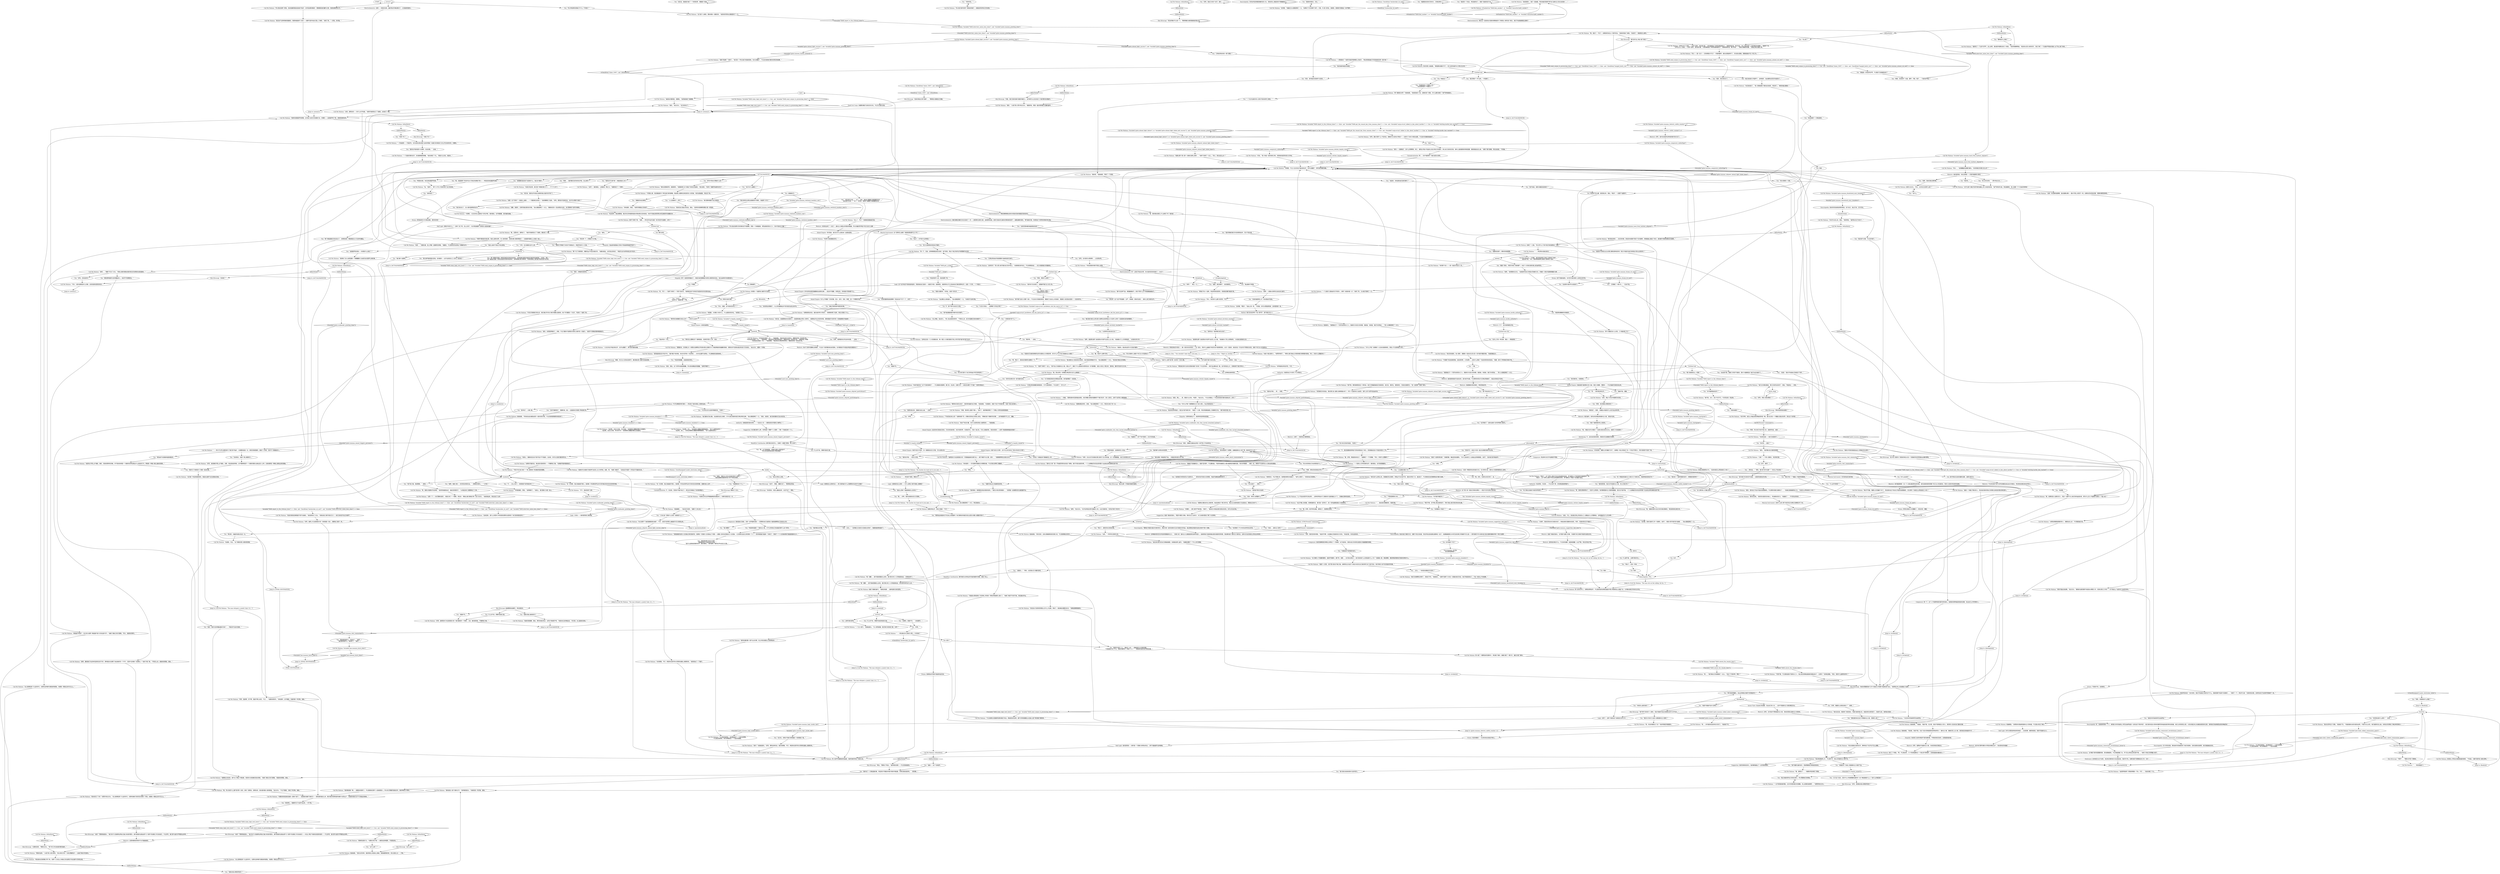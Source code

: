 # GATES / MANANA
# A jolly, easy-going man at the very bottom entrance to the gates. He gives information about the scabs, the strike, the union boss, Measurehead and being a boiadeiro.
# ==================================================
digraph G {
	  0 [label="START"];
	  1 [label="input"];
	  2 [label="You: “我来马丁内斯是为了调查一起凶杀案。”"];
	  3 [label="Call Me Mañana: “再说了，这个世界上根本不存在没有腐败的系统，而*道德主义*恰恰是其中最腐败的一种。”\n“再说了，这个世界上根本不存在没有腐败的系统，而*道德主义*离这个标准最为遥远。”"];
	  4 [label="You: “我在调查一种独特的气味，一种蕴含革命意义的气味。”"];
	  5 [label="You: “说实话，我是因为做了一个奇怪的梦，想要查个究竟。”"];
	  6 [label="Call Me Mañana: “追逐梦想是吧？那我得尊重一下你，牛仔……”他向你敬了个礼。"];
	  7 [label="You: “‘革命伴侣。’”"];
	  8 [label="Call Me Mañana: IsKimHere()"];
	  9 [label="IsKimHere()", shape=diamond];
	  10 [label="!(IsKimHere())", shape=diamond];
	  11 [label="Kim Kitsuragi: “而且好像也不止他一个。”警督埋着头继续看着他的笔记本。"];
	  12 [label="Jump to: [finalhub]"];
	  13 [label="Kim Kitsuragi: “她说你需要某条*口令*才能进入所谓的*高度机密*会议。”他把笔记本上的皮筋扣了起来。"];
	  14 [label="strikehub"];
	  15 [label="Call Me Mañana: “永远不要心存感激。如果感激的话，我们就一无所有了。每一份利益都是通过斗争得来的。”"];
	  16 [label="You: “我会考虑一下的。”"];
	  17 [label="You: “据说我自称*龙舌兰日落*。”\n“我更喜欢别人叫我龙舌兰日落。”\n“我不久前刚找回我的名字，就在海滩上，谢天谢地！我的名字叫龙舌兰日落。”"];
	  18 [label="Composure: 他知道自己是谁，没有一丝怀疑和动摇——无需再向自己或其他人强调或解释自己的政治认同。"];
	  19 [label="You: “好吧，我自己也有个名字，我叫……”"];
	  20 [label="You: Variable[\"gates.manana_initiate_tequila_sunset\"]"];
	  21 [label="Variable[\"gates.manana_initiate_tequila_sunset\"]", shape=diamond];
	  22 [label="!(Variable[\"gates.manana_initiate_tequila_sunset\"])", shape=diamond];
	  23 [label="You: “至少比我想到的其他名字要好。”"];
	  24 [label="Call Me Mañana: “没必要这么咄咄逼人。”他从酒瓶里喝了一口。“你真的不该来问我。”"];
	  25 [label="Call Me Mañana: “一个配得上它所有者的名字，我的朋友。名字是很重要的。”"];
	  26 [label="Jump to: [ACTUALMAINHUB]"];
	  27 [label="hubhub"];
	  28 [label="You: “好吧。”"];
	  29 [label="Call Me Mañana: “好吧，能帮上忙总是很高兴的！你和我是一类人，跟那些工贼不一样。”"];
	  30 [label="Jump to: [scabintro]"];
	  31 [label="Call Me Mañana: “我刚才听到的是超自由主义那美妙的论调吗？”"];
	  32 [label="You: 但是……"];
	  33 [label="Call Me Mañana: CheckItem(\"shoes_t500\")  and  IsKimHere()"];
	  34 [label="CheckItem(\"shoes_t500\")  and  IsKimHere()", shape=diamond];
	  35 [label="!(CheckItem(\"shoes_t500\")  and  IsKimHere())", shape=diamond];
	  36 [label="Call Me Mañana: “他们跟你们有点像，也会维持法纪之类的，只不过他们维持的是艾弗拉特的法律。”他从酒瓶里喝了一口。“但是，说真的，他们真的跟你们没太多区别。”"];
	  37 [label="Call Me Mañana: 他耸耸肩。“危险分好多种，我经常担心的是染上肺癌，或者被野兽咬死，却从没担心过……子弹。”"];
	  38 [label="Call Me Mañana: “我奉命调查盔甲的事情。这次是工会官方的调查行动，你懂的——追查盔甲的下落，调查是谁拿走的。”"];
	  39 [label="armour!"];
	  40 [label="You: “追查盔甲的时候——你得到什么消息了？”"];
	  41 [label="Call Me Mañana: “哦，所以你是*以上都不是*那一卦的，是吗？我明白，我明白的，我也喜欢跟人保持距离。”他点点头。“不过不要紧，你做了件好事。谢谢。”"];
	  42 [label="You: “是的，他的马克杯藏品确实代表了……*落后的*社会价值观。”"];
	  43 [label="Untitled hub"];
	  44 [label="You: “关于这个任务，还有*什么*的我需要知道的吗？这个黄鼠狼是什么人？他什么时候回家？”"];
	  45 [label="Inland Empire: 对他坦诚相告。"];
	  46 [label="Call Me Mañana: Variable[\"tc.tequila_sunset\"]"];
	  47 [label="Variable[\"tc.tequila_sunset\"]", shape=diamond];
	  48 [label="!(Variable[\"tc.tequila_sunset\"])", shape=diamond];
	  49 [label="Call Me Mañana: 他皱着眉。“没想到你还能闻到康米主义的味道。不过我从来没了解过……”"];
	  50 [label="Call Me Mañana: 他的脸上浮现出生硬而勉强的微笑。“不知道。大概不是所有人都记得吧。”"];
	  51 [label="Logic: 当然了，这种“内部谈话”也挺适合当作口令……"];
	  52 [label="You: “我也正想这么说呢。”"];
	  53 [label="You: “你都跟他说了什么？”"];
	  54 [label="Call Me Mañana: “不清楚。我觉得他是想让我加入某种地下组织……”\n“我觉得不是，牛仔。我觉得他是想让我加入某种地下组织……”"];
	  55 [label="Call Me Mañana: “哦，那太好啦！你想跟艾弗拉特讨论什么事情呢？”"];
	  56 [label="Call Me Mañana: “这种反应连一个小毛孩都会有，唯一阻拦人付诸实践的只有心中的*我不能*和*我不应该*。”"];
	  57 [label="You: “老实说，我的名字在我之前喝完酒之后就*找不到*了。”"];
	  58 [label="Encyclopedia: 马列拉听起来像是梅斯克的人名，但他实际上看起来并不像梅斯克人。"];
	  59 [label="Logic: 这个名字肯定不是他爸妈起的，而是他给自己起的——就是艺术家，或者罪犯，或者革命分子之流会给自己取的那种名字。这是一个代号，一个*假名*。"];
	  60 [label="Call Me Mañana: “你随意，不过人生在世总不能没有名字，名字太重要了，那可是灵魂的容器。”"];
	  61 [label="ACTUALMAINHUB"];
	  62 [label="Jump to: [namehub]"];
	  63 [label="You: “那些肉食者，总是吸老实人的血。”"];
	  64 [label="Call Me Mañana: “那还不够，还不够让事业继续前行，顶多只能让我们保住现在的位置。”"];
	  65 [label="You: “那当然！这个名字*特别酷*。庄严，有格调，富有历史感……基本上是王者的名字。”"];
	  66 [label="Electrochemistry: 确实是朝正确的方向又前进了一步——感受那光滑的口感，品味那种味道。感觉它是如何沿着你的喉咙顺流而下，就像温暖的爱抚。*那*就是日落。你来到这个世界的时候天色已晚。"];
	  67 [label="You: “我其实也是个工人，跟你们一样！”（把偷来的卡片拿给他看。）\n“不管我刚才说了什么，我其实跟你们一样是个工人！”（把偷来的身份证件拿给他看。）"];
	  68 [label="Rhetoric: 将观念表述为现实——唯一真实存在的现实——的一部分，而非什么抽象的*真实形态*是很管用的。从另一方面讲，他玩的这一手话术并不算是在说谎。他是个利己主义的温和派。"];
	  69 [label="You: “好吧。”"];
	  70 [label="Call Me Mañana: “他应该在港口区自己的集装箱里，你直接去那儿就行。”他重新调整了一下头上的贝雷帽。"];
	  71 [label="Suggestion: 你们都在聊什么啊，世界局势？聊聊*个人问题*，了解一下他是怎样一个人。"];
	  72 [label="Call Me Mañana: Variable[\"gates.manana_hardie_authority\"]"];
	  73 [label="Variable[\"gates.manana_hardie_authority\"]", shape=diamond];
	  74 [label="!(Variable[\"gates.manana_hardie_authority\"])", shape=diamond];
	  75 [label="Call Me Mañana: Variable[\"gates.manana_altgreet_mhead_fight_success_done\"]"];
	  76 [label="Variable[\"gates.manana_altgreet_mhead_fight_success_done\"]", shape=diamond];
	  77 [label="!(Variable[\"gates.manana_altgreet_mhead_fight_success_done\"])", shape=diamond];
	  78 [label="You: “没什么。”"];
	  79 [label="Jump to: [ACTUALMAINHUB]"];
	  80 [label="Call Me Mañana: Variable[\"gates.scableader_greeting_done\"]"];
	  81 [label="Variable[\"gates.scableader_greeting_done\"]", shape=diamond];
	  82 [label="!(Variable[\"gates.scableader_greeting_done\"])", shape=diamond];
	  83 [label="You: “好吧。还有别的吗？”"];
	  84 [label="You: “我只是在说他有很多马克杯而已。”"];
	  85 [label="Call Me Mañana: “好吧，要对付那个让·卢克的话，我确实可以给你点*建议*——这是为了向RCM表达诚意。不过技术含量挺低就是了。”"];
	  86 [label="Physical Instrument: 问问他哈迪兄弟的事。"];
	  87 [label="You: “我的意思是，我正在寻找康米主义者。你认识他们吗？”"];
	  88 [label="Call Me Mañana: “这*确实*是件挺重要的事，但也挺敏感的。不过你能直截了当、开门见山地说出来还挺不错……”他捋了捋自己的两撮小胡子。"];
	  89 [label="Call Me Mañana: “……然后他就走了。”"];
	  90 [label="Kim Kitsuragi: “我不想干涉你的个人事务，但这可能和辛迪之前提到过的*口令*有关。”"];
	  91 [label="Call Me Mañana: “完全没提起过他的名字。那种场合下名字也不怎么重要。”"];
	  92 [label="Encyclopedia: 他谈论起工贼的方式，他整个的生活态度，现在所有这些线索全都串在一起了。他遵循着拥有500年历史的弗兰考格斯牛仔之道——而所谓的牛仔之道本身又是对维斯珀酷炫风的一种文化挪用……"];
	  93 [label="Call Me Mañana: “不，”他停下来想了一会儿。“我不自认为是康米主义者。相比之下，看到了什么值钱的东西然后说一句*我想要，没别人的份儿*更古老、更单纯，跟科学没有半点关系。”"];
	  94 [label="Call Me Mañana: “但我按着目前的人生信条过得还挺好的。如果有一天我的人生信条出了问题——就像人有时会背叛自己人生信条，人生信条也会反过来背叛一个人——到时候我就只能换一个新的了，而我下一个人生信条很有可能就是康米主义。”"];
	  95 [label="Call Me Mañana: “你看，我本质上就是个懒人。”他乐了，就好像是想到了一个很私人的笑话或者是秘密。"];
	  96 [label="You: “话说，统领工会需要什么？”"];
	  97 [label="You: “所以，我猜，这不是你的本名了？”"];
	  98 [label="Call Me Mañana: 他从酒瓶里喝了一大口，然后递给你。"];
	  99 [label="You: “这是否意味着你能放我进去呢？”"];
	  100 [label="You: “跟你聊得很开心。我该走了。”[离开。]\n“跟你聊得很开心。我该走了。”[离开。]"];
	  101 [label="Jump to: [strikehub]"];
	  102 [label="Call Me Mañana: “好消息是，我都认识约翰好几年了，如果他一夜之间变成了另一个完全不同的人，那才是真的*见鬼*了呢。”"];
	  103 [label="You: “行吧，反正留着也没什么用。”"];
	  104 [label="Call Me Mañana: “是的，是你自己*告诉*我说你是警察的。不过既然问题已经解决了……”他凑近查看着那张卡片。“你是怎么弄到他的工卡的？”"];
	  105 [label="You: “明白了。还有一件事……”"];
	  106 [label="Call Me Mañana: “哦！抱歉……我不是故意要这么扔的。我们港口的工人日常就是如此，习惯成自然了。”"];
	  107 [label="Call Me Mañana: “……然后按下按钮，解锁大门……”"];
	  108 [label="Call Me Mañana: “……然后再从他身边经过……”"];
	  109 [label="You: “我还是不太懂，不过无所谓了。”"];
	  110 [label="You: 也许我是个牛仔？"];
	  111 [label="Call Me Mañana: Variable[\"gates.manana_blackcheck_ency_boiadeiro\"]"];
	  112 [label="Variable[\"gates.manana_blackcheck_ency_boiadeiro\"]", shape=diamond];
	  113 [label="!(Variable[\"gates.manana_blackcheck_ency_boiadeiro\"])", shape=diamond];
	  114 [label="Logic: 如果真这么简单的话——那工贼领袖为什么还要警告你会有守卫挡路？"];
	  115 [label="You: 走开。[离开。]"];
	  116 [label="Rhetoric: 你对*工贼*的理解比较微妙，不过这个词好像有政治的意味。也许跟他时不时就会举起的酒瓶有关？"];
	  117 [label="Jump to: [ACTUALMAINHUB]"];
	  118 [label="Jump to: [ACTUALMAINHUB]"];
	  119 [label="Call Me Mañana: IsKimHere()"];
	  120 [label="IsKimHere()", shape=diamond];
	  121 [label="!(IsKimHere())", shape=diamond];
	  122 [label="Call Me Mañana: “整个马丁内斯境内，梅斯克出产的史诗级杰作，”他看向南边，运河流过的地方：“希望它会为你带来真正的*好运*。”"];
	  123 [label="Call Me Mañana: “我知道这人是个康米分子。”他笑着歪起头。“你做的是一件好事。谢谢。”"];
	  124 [label="Call Me Mañana: “保洁员给我的。他人很好，我跟他一起谈论生活以及一些*真真*要紧的事。”他凝视着远方。"];
	  125 [label="Jump to: [You: \"\"Right on, brother.\"\"]"];
	  126 [label="Jump to: [ACTUALMAINHUB]"];
	  127 [label="Jump to: [ACTUALMAINHUB]"];
	  128 [label="You: “看见我们是怎么把注意力浪费在这些种族主义马克杯上的吗？这就是统治阶级想要的。”"];
	  129 [label="Drama: 他没有撒谎——在没有亲自去做这件事上。"];
	  130 [label="Call Me Mañana: Variable[\"gates.manana_rhetoric_subtle_counter\"] >1"];
	  131 [label="Variable[\"gates.manana_rhetoric_subtle_counter\"] >1", shape=diamond];
	  132 [label="!(Variable[\"gates.manana_rhetoric_subtle_counter\"] >1)", shape=diamond];
	  133 [label="Call Me Mañana: “唔，你去肉铺找过了没？”他非常镇定地看着你。"];
	  134 [label="Call Me Mañana: 他耸耸肩。“有些是，有些不是。在这个庞大的制度里有各种各样的人：康米主义者、塞美尼至上主义者，甚至是反抗制度的牛仔……”"];
	  135 [label="Savoir Faire: 走出自己的道路，活出自己的人生……这并不是康米主义者的典型言论。"];
	  136 [label="You: “什么是*思想家*？”"];
	  137 [label="Kim Kitsuragi: 警督点了点头。"];
	  138 [label="Call Me Mañana: “对那些想跟我提要求的人，我都会这么说：‘牛仔都是独行侠。’”"];
	  139 [label="Call Me Mañana: “工贼？”一个男人歪着头，快活地问道。"];
	  140 [label="You: “等等，所以你们为的不是工资，或者养老金，或者……”"];
	  141 [label="Encyclopedia: *董事会*是股东委派代表的地方，那些代表一般来说根本无法代表股东的利益，因此董事会和委员会民主制并不是一回事。"];
	  142 [label="You: “你的想法好像错了。大公司的董事会并不是*委员会民主制*的。”"];
	  143 [label="Call Me Mañana: 你得到一个强而有力握手作为回应。"];
	  144 [label="You: “马列拉？你看起来不像梅斯克人啊……”"];
	  145 [label="You: 不。我*不想*当龙舌兰日落。"];
	  146 [label="You: “为什么不呢？我需要穿过大门进入港口。你必须放我进去！”"];
	  147 [label="Jump to: [ACTUALMAINHUB]"];
	  148 [label="Electrochemistry: 想象酒精随着血液在你周身流淌的画面还挺诡异的。"];
	  149 [label="You: “知道是谁杀了吊着的人吗？”\n“你觉得是谁杀了吊着的人？”"];
	  150 [label="Call Me Mañana: “你的那个死人——是一名敌方的战斗人员。”"];
	  151 [label="You: “我在飞旋旅馆的地上找到的。”"];
	  152 [label="Call Me Mañana: Variable[\"gates.manana_rhet_commuchat\"]"];
	  153 [label="Variable[\"gates.manana_rhet_commuchat\"]", shape=diamond];
	  154 [label="!(Variable[\"gates.manana_rhet_commuchat\"])", shape=diamond];
	  155 [label="Jump to: [ACTUALMAINHUB]"];
	  156 [label="Call Me Mañana: “如果有可能的话，我总是乐意效劳的——不像那些工贼。”他满脸怀疑地看着他们。"];
	  157 [label="You: “没错。”"];
	  158 [label="You: “怎么个被迫法？”"];
	  159 [label="You: “等等，你说四件？头盔，胸甲，手套，靴子……下身的护甲呢？”"];
	  160 [label="Call Me Mañana: 快乐的男人耸耸肩。“那我猜你是集不齐了。至少这样你就可以少费点功夫啦！”"];
	  161 [label="You: “他说是属于一只黄鼠狼的。”"];
	  162 [label="You: “我不知道，我想大概是告密者的？”"];
	  163 [label="Call Me Mañana: “洛斯·阿迪斯？”他笑了。“他们是一个特立独行的激进团体。有点太绷着了，不过这也是他们肩负的责任的结果。”"];
	  164 [label="Jump to: [ACTUALMAINHUB]"];
	  165 [label="Call Me Mañana: “*现在*你又成工贼了？”男人朝你眨了眨满是笑意的眼睛。"];
	  166 [label="Jump to: [ACTUALMAINHUB]"];
	  167 [label="Jump to: [quickmheadhub]"];
	  168 [label="You: “是啊，我肯定做过那种事。”"];
	  169 [label="You: “彻头彻尾的一坨屎。”"];
	  170 [label="You: “艾弗拉特说你有一把门钥匙？”"];
	  171 [label="Call Me Mañana: (Variable[\"gates.mhead_fight_failure\"]  or  Variable[\"gates.mhead_fight_failed_mid_success\"])  and  Variable[\"gates.manana_greeting_done\"]"];
	  172 [label="(Variable[\"gates.mhead_fight_failure\"]  or  Variable[\"gates.mhead_fight_failed_mid_success\"])  and  Variable[\"gates.manana_greeting_done\"]", shape=diamond];
	  173 [label="!((Variable[\"gates.mhead_fight_failure\"]  or  Variable[\"gates.mhead_fight_failed_mid_success\"])  and  Variable[\"gates.manana_greeting_done\"])", shape=diamond];
	  174 [label="Call Me Mañana: “时间会告诉我们一切……”他耸耸肩。“我会告诉老大你来过。我敢肯定他一定会高兴的。”\n“时间会告诉我们一切……”他耸耸肩。“我会告诉艾弗拉特你来过。我敢肯定他一定会高兴的。”他朝你眨了眨眼。\n“时间会告诉我们一切……”他耸耸肩。“我会告诉艾弗拉特你来过。我敢肯定他一定会高兴的。”"];
	  175 [label="You: “我的名字是哈里尔·杜博阿。应该没错。”（总结。）"];
	  176 [label="Call Me Mañana: “所以我去找那个男孩。他说他要把我变成他的*性奴*，他*到处都有眼线*，警察都是他的囊中之物，他是加姆洛克之王。”"];
	  177 [label="You: “感谢你的配合，先生。”"];
	  178 [label="Empathy: 他由衷地感激自己现在不用追踪那套盔甲部件了。"];
	  179 [label="You: “我听说了一只黄鼠狼的事，听起来并不像是本地的*极地*黄鼠狼，你明白我的意思吧。”（眨眨眼。）"];
	  180 [label="Call Me Mañana: “没问题。祝你们搜寻工作一切顺利。当然了，很高兴用不着*我*去搜查……”他从酒瓶里喝了一口。"];
	  181 [label="Call Me Mañana: IsTHCPresent(\"communist\")"];
	  182 [label="IsTHCPresent(\"communist\")", shape=diamond];
	  183 [label="!(IsTHCPresent(\"communist\"))", shape=diamond];
	  184 [label="Call Me Mañana: “……老头子之所以腐败是为了我们的*利益*，大家都知道这一点，甚至还挺感激的。就他个人来说，他并不个很铺张的人。”"];
	  185 [label="Rhetoric: 太棒了，你感觉自己精神焕发。"];
	  186 [label="Endurance: 这块街区太过于凶险，他没有足够的体力在这里送信。但是*你*有。如果你做不来警察这份工作，也许……"];
	  187 [label="Call Me Mañana: IsKimHere()"];
	  188 [label="IsKimHere()", shape=diamond];
	  189 [label="!(IsKimHere())", shape=diamond];
	  190 [label="Call Me Mañana: “尸体还挂在树上呢？”他摩挲着下巴，好像在苦思自己的核心信念。“那确实是个很棘手的问题……这件事我帮不不上忙，抱歉。”"];
	  191 [label="Rhetoric: 毫无疑问，他完全有资格自称康米主义者，但他并没有。"];
	  192 [label="You: “你看起来不是很喜欢他们。”"];
	  193 [label="Call Me Mañana: Variable[\"gates.manana_time\"]"];
	  194 [label="Variable[\"gates.manana_time\"]", shape=diamond];
	  195 [label="!(Variable[\"gates.manana_time\"])", shape=diamond];
	  196 [label="Call Me Mañana: Variable[\"gates.manana_initiate_tequila_sunset\"]"];
	  197 [label="Variable[\"gates.manana_initiate_tequila_sunset\"]", shape=diamond];
	  198 [label="!(Variable[\"gates.manana_initiate_tequila_sunset\"])", shape=diamond];
	  199 [label="You: “我不能透露调查中案件的任何细节。”"];
	  200 [label="Inland Empire: 为什么不想要？它有范围，意义，层次，色彩，联想，是一个完整的作品！"];
	  201 [label="You: “一个名为拉斐尔的人还轮不到你来呼三喝四。”"];
	  202 [label="corpsehub"];
	  203 [label="Call Me Mañana: “谢谢你。我会保证把卡片还给约翰的。”"];
	  204 [label="Jump to: [Call Me Mañana: \"The man whispers a jaunty tune. A c...\"]"];
	  205 [label="Jump to: [ACTUALMAINHUB]"];
	  206 [label="Half Light: 他刚才叫你什么？！杂种？别了吧，怎么又来了，你才刚逃离那个该死的小屁孩的魔爪……"];
	  207 [label="You: 什么都不做，让硬币落在地上。"];
	  208 [label="Call Me Mañana: CheckItem(\"dockworker_id_card\")"];
	  209 [label="CheckItem(\"dockworker_id_card\")", shape=diamond];
	  210 [label="!(CheckItem(\"dockworker_id_card\"))", shape=diamond];
	  211 [label="You: “啊，明白了。我有些问题想先请教你一下。”"];
	  212 [label="Call Me Mañana: “你也可以这么说，朋友。”他轻笑到。“虽然有点过于复杂了。”"];
	  213 [label="You: 听起来不怎么酷，甚至很过时，落伍，*陈旧*，一点都不*迪斯科*。"];
	  214 [label="Call Me Mañana: “哦，无需多言，我明白了。”他的手指轻轻点了下鼻侧，朝你挤了个眼。"];
	  215 [label="You: （转向金。）“等等，咱们有*空中支援*？！你怎么不告诉我？”"];
	  216 [label="Jump to: [FINAL DESTINATION]"];
	  217 [label="Call Me Mañana: “把麻烦送我门口，*派猪头来日*我——请原谅这种措辞，不是我说的。”"];
	  218 [label="You: “出什么事了？”"];
	  219 [label="Call Me Mañana: IsKimHere()"];
	  220 [label="IsKimHere()", shape=diamond];
	  221 [label="!(IsKimHere())", shape=diamond];
	  222 [label="Kim Kitsuragi: “全部？”警督扬起眉头。“我们有不少急着想证明自己能力的初阶警员，换作是我的话我会把*几个部件*的调查工作交给他们，不过好吧，我们把*全套*护甲都找出来吧。”"];
	  223 [label="Kim Kitsuragi: “好吧，但钥匙你是从哪里弄到的？”"];
	  224 [label="Call Me Mañana: 他摇摇头。“我更接近于一个哲学派的码头工人。我喜欢讨论宏大的命题，我是谁，你是谁，我们为何而战……”男人从酒瓶里喝了一大口。"];
	  225 [label="Drama: 不是他干的。这是事实。"];
	  226 [label="Call Me Mañana: “很有可能会没结果。”他点点头。“要我的话甚至都不知道该从哪里入手。还是在港口工作好——对于我这么个诚实的工会成员来说。”"];
	  227 [label="You: “不管给狼喂多少肉……”"];
	  228 [label="Jump to: [strikehub]"];
	  229 [label="Call Me Mañana: Variable[\"gates.manana_drama_id_card\"]"];
	  230 [label="Variable[\"gates.manana_drama_id_card\"]", shape=diamond];
	  231 [label="!(Variable[\"gates.manana_drama_id_card\"])", shape=diamond];
	  232 [label="Call Me Mañana: “是的。”他点点头。“你已经说过了。”"];
	  233 [label="Suggestion: 他的性情有些变化。他的眼角露出了一丝怜悯的微笑。"];
	  234 [label="You: “我知道你说过自己不算康米主义者，但事实上呢？”"];
	  235 [label="Call Me Mañana: “*记住多布列娃和阿巴达纳伊兹……*”"];
	  236 [label="You: “哦，好的，你真的太有见地了，金。”"];
	  237 [label="You: （点头。）“这种建立交流的方式真是太厉害了。我要是能想到就好了。”"];
	  238 [label="You: “我好像没太听懂。”"];
	  239 [label="You: “能跟我说说你们的老大，艾弗拉特吗？”"];
	  240 [label="Call Me Mañana: “既然你已经见过他了，我觉得你最好自己判断。”他耸耸肩。“在我看来，他是个有才干的组织者，也是个很正派的商人。”"];
	  241 [label="You: “等等，他们都是从哪里来的？”"];
	  242 [label="Jump to: [ACTUALMAINHUB]"];
	  243 [label="Inland Empire: 迫近的末日是金红色的。它在你的身体里，也在外部世界，在视线尽头，天海一线之处。它在心底最深处，但尚未到来——从那个角度看事情就说得通了……"];
	  244 [label="Physical Instrument: 这个孬种怎么搞的？难道他想妨碍*正义*吗？！"];
	  245 [label="You: “现在想一下，好像是不太可能。”"];
	  246 [label="Call Me Mañana: “绝对不可能。我都认识约翰好几年了。而且是你自己*告诉过*我说你是警察的，还记得吗？你是怎么弄到他的工卡的？”"];
	  247 [label="You: 因为？"];
	  248 [label="You: “嗯，出于某种原因，好像并没那么容易的样子……”\n“所以你的意思是说其实*颇有难度*。”"];
	  249 [label="You: “感激不尽。”"];
	  250 [label="You: “我好像不太明白你的意思。”"];
	  251 [label="You: 假如……"];
	  252 [label="nohub"];
	  253 [label="You: 随它去吧。"];
	  254 [label="You: “那当然，你最好给我记住这一点。”"];
	  255 [label="Call Me Mañana: “直接撂倒……”他向你打招呼。“就像个亡命之徒！”"];
	  256 [label="quickmheadhub"];
	  257 [label="Call Me Mañana: “秘密技术要保密，我懂的。”他用食指按了按鼻翼。"];
	  258 [label="Call Me Mañana: Variable[\"TASK.report_to_the_tribunal_done\"]"];
	  259 [label="Variable[\"TASK.report_to_the_tribunal_done\"]", shape=diamond];
	  260 [label="!(Variable[\"TASK.report_to_the_tribunal_done\"])", shape=diamond];
	  261 [label="Electrochemistry: 他想——但是还没有。最好把这件事给解决了。之后能尝到甜头。"];
	  262 [label="You: “哪种技术上的事？”"];
	  263 [label="You: “怎么呢？”"];
	  264 [label="Kim Kitsuragi: “那它是*怎么*被人取下来的？”"];
	  265 [label="You: “我有野心，我要把它们*全部*找出来，一件不落。”"];
	  266 [label="Call Me Mañana: IsKimHere()"];
	  267 [label="IsKimHere()", shape=diamond];
	  268 [label="!(IsKimHere())", shape=diamond];
	  269 [label="quick_slopp"];
	  270 [label="You: “你不能帮我进去吗？”"];
	  271 [label="Call Me Mañana: “你懂的……罢工是件严肃的事。”他笑了。“我肯定大老板会很乐意告诉你的。你可以先去问他。”"];
	  272 [label="Call Me Mañana: IsKimHere()"];
	  273 [label="IsKimHere()", shape=diamond];
	  274 [label="!(IsKimHere())", shape=diamond];
	  275 [label="Rhetoric: 他就像是在陈述事实，特别轻描淡写。"];
	  276 [label="Inland Empire: *他*是谁，他们在为什么而抗争？这很有意思。"];
	  277 [label="Composure: 等一下，这个人不是那种喜欢耍花样的家伙。他更喜欢那种能直视他的双眼、说出自己心中所想的人。"];
	  278 [label="Call Me Mañana: “唔……你可能得去别的地方问问了。”他挠挠下巴。"];
	  279 [label="Call Me Mañana: “啊，我现在算是明白了。也没什么奇怪的。你好像把康米主义看得很重要。其实也不是坏事。一个人如果能花时间去思考整个社会政治界的事情也挺不错……”"];
	  280 [label="Call Me Mañana: Variable[\"gates.manana_talked_about_communism\"]"];
	  281 [label="Variable[\"gates.manana_talked_about_communism\"]", shape=diamond];
	  282 [label="!(Variable[\"gates.manana_talked_about_communism\"])", shape=diamond];
	  283 [label="You: “我不是要‘追捕’他们，而是需要他们帮我找到组织。”"];
	  284 [label="You: “我还以为你们工会的人都是康米主义者呢？”"];
	  285 [label="You: “等等，你刚刚说什么来着？”"];
	  286 [label="Call Me Mañana: “有一天深夜，我正准备离开港口。他穿着一件经典的萨拉米尔泽风格白色夹克在街角等待着。”"];
	  287 [label="You: “工贼究竟*是*什么？”"];
	  288 [label="Call Me Mañana: “意思是*明天打给我*。”"];
	  289 [label="Call Me Mañana: “如果是假名的话，就应该是*假·马列拉*。”他咯咯地笑了起来，然后又悟到了什么。"];
	  290 [label="Call Me Mañana: “是啊，”他点点头。“名字这种鬼东西可是能杀人的。从这方面来说，马列拉可是个好名字。”"];
	  291 [label="Call Me Mañana: Variable[\"TASK.get_a_drink\"]"];
	  292 [label="Variable[\"TASK.get_a_drink\"]", shape=diamond];
	  293 [label="!(Variable[\"TASK.get_a_drink\"])", shape=diamond];
	  294 [label="You: “所以你们是为了自己的利益才呼吁改革是吗？”"];
	  295 [label="You: “哦……好吧，我完全就是龙舌兰日落嘛。”"];
	  296 [label="Call Me Mañana: “是啊——直接从测颅先生身边走过就行。”"];
	  297 [label="Call Me Mañana: “一个过着刀口舔血的日子的男人，是吧？给我多留一点！”他笑了笑，又从瓶子里喝了一口。"];
	  298 [label="Call Me Mañana: “所以拍这张照片的时候你还不是警察，而是一个体格魁梧、深色皮肤的码头工人，名叫*圣迭戈·约翰*？”"];
	  299 [label="Hand/Eye Coordination: 硬币刚好从你伸出的手指的缝隙中滑落，掉到了地上。"];
	  300 [label="Call Me Mañana: “有些时候有些事情是不得不去做的。”他刻意地点了点头。“但是这些工贼不是在乞讨——他们没有坚守自己的尊严。”"];
	  301 [label="Drama: 把您偷来的卡片拿给他看，更待何时呢！"];
	  302 [label="Call Me Mañana: “我的朋友，我尊重你四处闲逛的权利。广袤的大地在等待着你……”他带着一丝憧憬的目光凝视着环岛。"];
	  303 [label="Call Me Mañana: “是的，你把我弄糊涂了，老板，不过只要你不是那些可悲的工贼中的一员就行。”他用不可理喻的眼神看着他们。"];
	  304 [label="You: “有道理。”"];
	  305 [label="You: 这种做法挺奇怪的。"];
	  306 [label="Jump to: [strikehub]"];
	  307 [label="Jump to: [ACTUALMAINHUB]"];
	  308 [label="Call Me Mañana: “哈里……”他重复着，脸上带着一副嘲弄的神情。“挺酷的。不过我肯定你会想出个更酷的名字。”"];
	  309 [label="You: “我发现一个机会，然后就抓住了。我是个激进的实干派。”"];
	  310 [label="Call Me Mañana: “呵呵，激进啊，实干啊，我是不那么肯定，不过……”他朝你挥挥手。“你知道吗，这不要紧。你做的是一件好事。谢谢。”"];
	  311 [label="Call Me Mañana: “这让我想起某个久远的年代，在那时这种事可谓是家常便饭。你拥有一颗真正的牛仔之心。”"];
	  312 [label="You: “罢工到底是怎么一回事？”"];
	  313 [label="You: “你说得不错，破案几乎是不可能的。我91%能确信这个案子永远也破不了。”"];
	  314 [label="You: “没准你能帮得上忙？告诉我凶手是谁。”"];
	  315 [label="Call Me Mañana: Variable[\"gates.mhead_introhub_reached\"]"];
	  316 [label="Variable[\"gates.mhead_introhub_reached\"]", shape=diamond];
	  317 [label="!(Variable[\"gates.mhead_introhub_reached\"])", shape=diamond];
	  318 [label="Call Me Mañana: “是啊，要是我们为此争吵起来的话可不好，那样就白白浪费了如此美好的一个中午，还是午后来着？还是晚上？”他四下看了看，“不管怎么说，感谢你的帮助，朋友。”"];
	  319 [label="Call Me Mañana: “所谓牛仔就是酷炫的仔。”"];
	  320 [label="Call Me Mañana: Variable[\"TASK.report_to_the_tribunal_done\"] == false  and  Variable[\"TASK.get_the_weasel_key_from_manana_done\"] == true  and  (Variable[\"cargo.evrart_talked_to_him_about_hardies\"] == true  or  Variable[\"whirling.hardie_hub_reached\"] == true)"];
	  321 [label="Variable[\"TASK.report_to_the_tribunal_done\"] == false  and  Variable[\"TASK.get_the_weasel_key_from_manana_done\"] == true  and  (Variable[\"cargo.evrart_talked_to_him_about_hardies\"] == true  or  Variable[\"whirling.hardie_hub_reached\"] == true)", shape=diamond];
	  322 [label="!(Variable[\"TASK.report_to_the_tribunal_done\"] == false  and  Variable[\"TASK.get_the_weasel_key_from_manana_done\"] == true  and  (Variable[\"cargo.evrart_talked_to_him_about_hardies\"] == true  or  Variable[\"whirling.hardie_hub_reached\"] == true))", shape=diamond];
	  323 [label="You: 除非……"];
	  324 [label="Call Me Mañana: “好说。”男人吹起一段欢快的口哨，风把他的胡须吹得沙沙作响。"];
	  325 [label="Composure: 用这种方式打开话题很不明智。"];
	  326 [label="You: “我正准备培养自己的政治潜力，所以需要他们的帮助。”"];
	  327 [label="Call Me Mañana: “我也希望能帮上忙，不过很不巧，我认识的康米主义者不多。”"];
	  328 [label="ideologohub"];
	  329 [label="Kim Kitsuragi: “你说得对，我怎么蠢成这样。以后不会了，警探。”"];
	  330 [label="Conceptualization: 不，你没有。否则你*早就*说过了。其实这已经超出了你的联想能力。"];
	  331 [label="Call Me Mañana: “他找我借火，我们一起抽烟。然后他就问我想不想‘加入康米主义的分支机构’……”"];
	  332 [label="hubbb"];
	  333 [label="You: “你们的……股份？”"];
	  334 [label="You: “既然如此难道你们不应该心存感激吗？你们拥有的待遇已经比这里大多数人都要好得多了。”"];
	  335 [label="Empathy: 那个人被深深地触动了。你看见他的眼睛因为欣赏之情而饱含泪水。他正由衷地为你感到高兴。"];
	  336 [label="Call Me Mañana: “抱歉，我很忙，还得盯着这里的状况呢。”他从酒瓶里喝了一大口。“我敢肯定你一定会想到办法的，你们警察的门道可多着呢。”"];
	  337 [label="You: “听起来怪吓人的，我还是算了吧。”"];
	  338 [label="Electrochemistry: 耶！让我们开始派对吧，你大放异彩的时刻到了，小伙子！"];
	  339 [label="Jump to: [ACTUALMAINHUB]"];
	  340 [label="Call Me Mañana: “真是个大胆的想法呢！”他嗤笑着，看起来有些震惊。“为什么高尚的工人会做出这种事情呢。当然了，除非他们是*被迫的*。”"];
	  341 [label="Call Me Mañana: “哦，我的朋友是惹上什么麻烦了吗？谁知道……”"];
	  342 [label="You: “我遇到了一具*尸体*的情况，正在寻求协助。”"];
	  343 [label="Logic: 如果真的这么简单——为什么那些工贼不直接上楼梯呢？"];
	  344 [label="You: “啊哈。”"];
	  345 [label="You: “工会遇到问题了吗？”"];
	  346 [label="Call Me Mañana: “情况是这样的……在任何时候，其他资本家都不用买下任何建筑，眨眼就能占据这个地方，甚至都不用真的拥有任何建筑。”"];
	  347 [label="Kim Kitsuragi: “懒惰，利己主义还有玩忽职守，确实跟这里人拥护的信条很搭。”"];
	  348 [label="You: “很好。好像挺有意思的。”"];
	  349 [label="Call Me Mañana: “特别是你还得把靴子弄下来，有那个工夫这么为难自己的话那还不如去跟牛仔摔角去呢。”"];
	  350 [label="Call Me Mañana: Variable[\"TASK.claim_high_tech_boots\"] == true  and  Variable[\"TASK.send_corpse_to_processing_done\"] == false"];
	  351 [label="Variable[\"TASK.claim_high_tech_boots\"] == true  and  Variable[\"TASK.send_corpse_to_processing_done\"] == false", shape=diamond];
	  352 [label="!(Variable[\"TASK.claim_high_tech_boots\"] == true  and  Variable[\"TASK.send_corpse_to_processing_done\"] == false)", shape=diamond];
	  353 [label="Call Me Mañana: CheckEquipped(\"jacket_interisolar_white\")"];
	  354 [label="CheckEquipped(\"jacket_interisolar_white\")", shape=diamond];
	  355 [label="!(CheckEquipped(\"jacket_interisolar_white\"))", shape=diamond];
	  356 [label="Call Me Mañana: Variable[\"TASK.interview_union_boss_done\"]  and  Variable[\"gates.manana_greeting_done\"]"];
	  357 [label="Variable[\"TASK.interview_union_boss_done\"]  and  Variable[\"gates.manana_greeting_done\"]", shape=diamond];
	  358 [label="!(Variable[\"TASK.interview_union_boss_done\"]  and  Variable[\"gates.manana_greeting_done\"])", shape=diamond];
	  359 [label="You: “我中枪了，小事小事。”"];
	  360 [label="Call Me Mañana: “没问题，”他最后又从酒瓶里喝了一口。“如果你下次见到那个孩子，代我，叫·我·马列拉，谢谢他，感谢他为我指出一条*明路*。”"];
	  361 [label="Suggestion: 他是个健谈的家伙，*愿意*讲罢工的事。等你见过工会老大、对工会组织更加了解了以后再来。"];
	  362 [label="You: “你说？”"];
	  363 [label="You: “你是说腐败？”"];
	  364 [label="You: “我已经试过了，没人喜欢我想到的名字。”"];
	  365 [label="Call Me Mañana: “可惜啊。人生在世怎么能够没个好名字呢，我的朋友。名字很重要，是灵魂的容器。”"];
	  366 [label="Jump to: [ACTUALMAINHUB]"];
	  367 [label="You: “好吧，我要怎么找到这家伙？”（继续。）"];
	  368 [label="You: “谁是多布列娃和阿巴达纳伊兹？”"];
	  369 [label="You: “你觉得这是什么意思？”（总结。）"];
	  370 [label="Call Me Mañana: “是吗？”他扬起眉毛。“好吧，既然这样的话，我向你致敬，牛仔，希望你在探寻伟大思想的道路上顺顺利利。”"];
	  371 [label="Call Me Mañana: “就是一个满肚子理论的人。而且他还喜欢用自己的理论去和别的理论殊死搏斗。”"];
	  372 [label="Call Me Mañana: “啊，我刚才是跟你开玩笑呢。”他的笑容越发灿烂，皱纹变得更深了。“从来就没有工贼警察这个工种。”"];
	  373 [label="You: “你们为什么要罢工？”"];
	  374 [label="Call Me Mañana: “你说的这些——他们已经提供了。”"];
	  375 [label="You: “等等，那你还有其他名字吗？”"];
	  376 [label="You: 不理他。"];
	  377 [label="You: “呃……其实我没有名字。”"];
	  378 [label="You: “我做不到。抱歉。”"];
	  379 [label="Jump to: [ACTUALMAINHUB]"];
	  380 [label="drinkithub"];
	  381 [label="Call Me Mañana: “寻找自我的时候不用这么着急。”"];
	  382 [label="You: “我出勤时不喝酒。”"];
	  383 [label="straightedgehub"];
	  384 [label="Jump to: [Call Me Mañana: \"The man whispers a jaunty tune. A c...\"]"];
	  385 [label="You: “我是乘他睡着的时候偷的。”"];
	  386 [label="You: “不……怎么又来了。你刚刚是不是骂我杂种了？”"];
	  387 [label="Hand/Eye Coordination: 硬币落在你的手心，仿佛它一直属于那里。燕儿归来了。"];
	  388 [label="You: 什么也不说，把硬币放进口袋。"];
	  389 [label="You: “你好像花了不少时间去思考政治形势。”"];
	  390 [label="Call Me Mañana: “好吧，能帮到RCM总是很高兴的！咱们都是同一个物种，人类，我的意思是，不像那些工贼。”"];
	  391 [label="commuhub"];
	  392 [label="Call Me Mañana: Variable[\"gates.manana_boiadeiro\"]"];
	  393 [label="Variable[\"gates.manana_boiadeiro\"]", shape=diamond];
	  394 [label="!(Variable[\"gates.manana_boiadeiro\"])", shape=diamond];
	  395 [label="You: “那就是一共有四件护甲，不过靴子已经被我送走了……”"];
	  396 [label="Call Me Mañana: Variable[\"TASK.claim_high_tech_boots\"] == true  and  Variable[\"TASK.send_corpse_to_processing_done\"] == false"];
	  397 [label="Variable[\"TASK.claim_high_tech_boots\"] == true  and  Variable[\"TASK.send_corpse_to_processing_done\"] == false", shape=diamond];
	  398 [label="!(Variable[\"TASK.claim_high_tech_boots\"] == true  and  Variable[\"TASK.send_corpse_to_processing_done\"] == false)", shape=diamond];
	  399 [label="Jump to: [ACTUALMAINHUB]"];
	  400 [label="Call Me Mañana: Variable[\"gates.mhead_fight_success\"]  and  Variable[\"gates.manana_greeting_done\"]"];
	  401 [label="Variable[\"gates.mhead_fight_success\"]  and  Variable[\"gates.manana_greeting_done\"]", shape=diamond];
	  402 [label="!(Variable[\"gates.mhead_fight_success\"]  and  Variable[\"gates.manana_greeting_done\"])", shape=diamond];
	  403 [label="Call Me Mañana: 他耸耸肩。“所有政治运动都会经历一段时间的冲突。不过还是很遗憾把你卷进来了。”"];
	  404 [label="Jump to: [armour!]"];
	  405 [label="Kim Kitsuragi: “同意。我们还是先集中调查吊着的人，这件事可以之后交给几个低阶警员处理就行。”"];
	  406 [label="Call Me Mañana: “这让我想起某个久远的年代，在那时这种事可谓是家常便饭。你拥有一颗真正的牛仔之心。”"];
	  407 [label="Jump to: [FINAL DESTINATION]"];
	  408 [label="Jump to: [scabintro]"];
	  409 [label="You: （低语）“我也不知道自己到底在*干嘛*。”"];
	  410 [label="Call Me Mañana: 他低声回复道：“没关系的，我也不知道自己成天在干什么。我甚至都不知道今天星期几……”他想了一下，然后开口道：“别真的告诉我，这样的话日子会变得*更美好*一些。”"];
	  411 [label="You: “是的，我已经在办了。”"];
	  412 [label="Call Me Mañana: “不错不错，不过我知道你不是码头工人，我之前还把黄鼠狼窝的钥匙给你了，记得吗？”他举起酒瓶。“现在，我有什么能帮你的吗？”"];
	  413 [label="You: “艾弗拉特说凶手是提图斯·哈迪和他的兄弟们。”"];
	  414 [label="Untitled hub"];
	  415 [label="Call Me Mañana: IsKimHere()"];
	  416 [label="IsKimHere()", shape=diamond];
	  417 [label="!(IsKimHere())", shape=diamond];
	  418 [label="Call Me Mañana: IsKimHere()"];
	  419 [label="IsKimHere()", shape=diamond];
	  420 [label="!(IsKimHere())", shape=diamond];
	  421 [label="Call Me Mañana: 他耸耸肩。“可能是，可能不是。总之呢，我也不是制度主义的人。我觉得人应该走自己要走的路……”"];
	  422 [label="Call Me Mañana: Variable[\"pier.cindy_talked_communism_quest\"]"];
	  423 [label="Variable[\"pier.cindy_talked_communism_quest\"]", shape=diamond];
	  424 [label="!(Variable[\"pier.cindy_talked_communism_quest\"])", shape=diamond];
	  425 [label="Electrochemistry: 瞧见没？这些政治方面的闲聊就是为了和陌生人聊天找个借口。我们不如直接跳到正题吧？"];
	  426 [label="You: “关于旅馆后院发生的那起凶杀案，他可能掌握了一些信息。”"];
	  427 [label="You: “但是你不觉得企业主对港口拥有某种权利吗？港口不是因为他们的规划才得以出现的吗？”"];
	  428 [label="Call Me Mañana: “说实话，这届董事会也忒差劲了。这就意味着必须有人改革它。当董事会作出决定的时候，我希望能作为其中的一员直面那些*肉食者*。”"];
	  429 [label="You: “明白了。我再问你点其他问题。”"];
	  430 [label="You: “*牛仔*……是什么？”\n“你说牛仔？跟我科普一下吧。”"];
	  431 [label="Inland Empire: 这句话背后感觉隐藏着他全部的往事……但这并不重要，你明白的。你知道这*意味着*什么。"];
	  432 [label="Call Me Mañana: “难到我了。我想，大概是从地底的什么地方钻出来的吧。”"];
	  433 [label="Inland Empire: 你是*龙舌兰日落*。迄今为止你已经当了很久的龙舌兰日落了。"];
	  434 [label="Jump to: [Call Me Mañana: \"He reaches his hand out to you and...\"]"];
	  435 [label="Call Me Mañana: 男人坐在栏杆上，双臂张得特别开，不过感觉他的双臂还能毫不费力地继续这么伸展下去，之间象征着无尽的时光洪流。"];
	  436 [label="You: “至少你们还有所收获，不是吗？”"];
	  437 [label="You: 试着接住它。"];
	  438 [label="You: Variable[\"gates.manana_redcheck_handeye_coin\"]"];
	  439 [label="Variable[\"gates.manana_redcheck_handeye_coin\"]", shape=diamond];
	  440 [label="!(Variable[\"gates.manana_redcheck_handeye_coin\"])", shape=diamond];
	  441 [label="You: “没事的。感激不尽。”（捡起硬币。）"];
	  442 [label="Call Me Mañana: Variable[\"gates.manana_redcheck_handeye_coin\"]"];
	  443 [label="Variable[\"gates.manana_redcheck_handeye_coin\"]", shape=diamond];
	  444 [label="!(Variable[\"gates.manana_redcheck_handeye_coin\"])", shape=diamond];
	  445 [label="Call Me Mañana: “那到底怎样才会有东西真的属于‘我’呢？不过无所谓——我们没必要达成一致。这片牧场这么大，足够容得下我们所有人。”"];
	  446 [label="Call Me Mañana: “我不属于会杀人的那一类人，不过这也只是我的情况。像我们工会这么大的组织，里面的人肯定鱼龙混杂——也各有所长。”"];
	  447 [label="You: 我可以……"];
	  448 [label="Call Me Mañana: “所以……”他用朦胧的双眼盯着你。“你觉得我们的港口怎么样？”"];
	  449 [label="Call Me Mañana: Variable[\"gates.manana_back_from_harbour_altgreet\"]"];
	  450 [label="Variable[\"gates.manana_back_from_harbour_altgreet\"]", shape=diamond];
	  451 [label="!(Variable[\"gates.manana_back_from_harbour_altgreet\"])", shape=diamond];
	  452 [label="You: “好吧，我想我的名字应该叫哈里。”（总结。）"];
	  453 [label="Call Me Mañana: “哈。”他笑了。“那个小*仔儿*还真兑现了自己的承诺。”"];
	  454 [label="Call Me Mañana: “护甲分为几个部位，一共四个部件。首先是头盔，小孩说被他扯下来然后踢海里去了，我相信他的话。靴子的话，我上次看见那个人的时候还在他脚上，很难弄下来。”\n“护甲分为几个部位，一共四个部件。首先是头盔，小孩说被他扯下来然后踢海里去了，我相信他的话。靴子的话……“他低头看着你的脚，“好像正穿在你脚上呢。”"];
	  455 [label="Rhetoric: 这意味着他觉得你不太可能能做到。"];
	  456 [label="You: “钥匙你是从哪里弄到的？”"];
	  457 [label="You: “那个黄鼠狼我已经去找过了，没想到他有一整套殖民主义马克杯的藏品。”"];
	  458 [label="Call Me Mañana: “我在这里挺好的，就望望风。”他看着港口大门悬挂下来的红色旗帜。“挺壮观的，不是吗？我都开始喜欢红色了……”"];
	  459 [label="Call Me Mañana: “然而事实并非如此。我在港口这儿要比当邮差强太多了，作为一名诚实的工会成员，我手上有*大把*的自由时间。”"];
	  460 [label="Rhetoric: 感觉他在暗示什么，不过你的宿醉（或者是愚蠢）太过严重，现在还领会不到。"];
	  461 [label="Rhetoric: 他的意思是他不会告诉你，因为他不知道。不过既然你现在为艾弗拉特做事了，他会对你知无不言的。"];
	  462 [label="Jump to: [contacthub]"];
	  463 [label="Call Me Mañana: “可能是从那些困住了的货車上传来的？那些货物放那儿很久了。”他嗅了嗅空气中的气味，然后看向环岛。"];
	  464 [label="Rhetoric: 好吧，也许他并不算是康米主义者，但肯定受到过康米主义的影响。"];
	  465 [label="Call Me Mañana: Variable[\"gates.manana_communist_revolutionary_lovers\"]"];
	  466 [label="Variable[\"gates.manana_communist_revolutionary_lovers\"]", shape=diamond];
	  467 [label="!(Variable[\"gates.manana_communist_revolutionary_lovers\"])", shape=diamond];
	  468 [label="Kim Kitsuragi: “*嗯哼*……”警督大声清了清喉咙。"];
	  469 [label="Call Me Mañana: “不过我还是想说，你好像找到了一个适合的猎物。”\n“不过我还是想说，你们好像找到了一个适合的猎物。”"];
	  470 [label="You: “那可真是够蠢的。说出这种建议你都不觉得尴尬吗？”"];
	  471 [label="Call Me Mañana: “感觉你俩好像一直不太对付啊。在公共场合都这么剑拔弩张的……”"];
	  472 [label="Call Me Mañana: “不过我还是想说，你好像找到了一个适合的猎物。”\n“不过我还是想说，你们好像找到了一个适合的猎物。”"];
	  473 [label="Call Me Mañana: “是的。”他好像对自己感到很满意。"];
	  474 [label="You: “听起来你就是一个康米主义者，只不过觉得自己的成就还够不上这个称号。”"];
	  475 [label="You: “等等……我好像还没问你的名字呢。怎么称呼？”"];
	  476 [label="Call Me Mañana: “我确实不是梅斯克人。我是*瓦科莱*。不过要知道，不是所有梅斯克人都长着典型的梅斯克脸。现实世界要更……微妙一些，事情并不总是符合人们想当然的期望。”"];
	  477 [label="Call Me Mañana: Variable[\"TASK.report_to_the_tribunal_done\"] == false  and  CheckItem(\"dockworker_id_card\")  and  Variable[\"TASK.interview_union_boss_done\"] == false"];
	  478 [label="Variable[\"TASK.report_to_the_tribunal_done\"] == false  and  CheckItem(\"dockworker_id_card\")  and  Variable[\"TASK.interview_union_boss_done\"] == false", shape=diamond];
	  479 [label="!(Variable[\"TASK.report_to_the_tribunal_done\"] == false  and  CheckItem(\"dockworker_id_card\")  and  Variable[\"TASK.interview_union_boss_done\"] == false)", shape=diamond];
	  480 [label="Call Me Mañana: “人生在世总不能没有名字，名字太重要了，那可是灵魂的容器。”"];
	  481 [label="Call Me Mañana: 男人低声哼唱着愉快的曲调。海岸的微风吹乱了他的头发。"];
	  482 [label="Rhetoric: 他可能是相信：当一个人表达激进想法的时候，他仍该继续表现得像个利己主义的温和派，而非小众意识形态的布道者。"];
	  483 [label="You: “像是个预兆，风把它吹到了我的脚下。对这个人的亲近感在我心底油然而生。”"];
	  484 [label="You: “不，我还是要继续神鬼不觉地渗透进这个地方，否则我偷这张卡不就没有意义了吗。”"];
	  485 [label="You: “就这么简单？我就直接这么走进去？”"];
	  486 [label="You: “这儿真的有人打赢过他吗？”"];
	  487 [label="You: 什么也不说，把硬币放进口袋。"];
	  488 [label="Call Me Mañana: 他摸了摸着后脑勺。“我倒没有要……挑衅或者讥讽的意思。”"];
	  489 [label="Call Me Mañana: “一个正人君子。”他扬起眉头。“令人肃然起敬。我们刚才说的是工贼，对吧？”"];
	  490 [label="You: “说得对，兄弟。”"];
	  491 [label="You: “所以你基本上就是个利己主义的温和派？”"];
	  492 [label="Esprit de Corps: 你跟那双靴子没有任何关系。不过它们就在这里。"];
	  493 [label="Authority: 他难道真的是在拿你——一名执法人员——跟某些街坊邻里的小喽啰比？！"];
	  494 [label="Untitled hub (04)"];
	  495 [label="Call Me Mañana: “电话窃听。望远镜警棍。通过科幻的电路改装技术黑进港口区的机组。你说不定能远程将那台库瓦桑德吊车掀翻在地……”"];
	  496 [label="Call Me Mañana: “艾弗拉特的确懂的事情很多，只不过提得很少。不过当然了，为什么不……”"];
	  497 [label="Call Me Mañana: “我对尸体没兴趣，也许工会里有其他人能帮到你……”他耸耸肩。"];
	  498 [label="visuallypleasing"];
	  499 [label="Kim Kitsuragi: “因为我们并没有空中支援——或者其他类似的东西。”"];
	  500 [label="Call Me Mañana: IsKimHere()"];
	  501 [label="IsKimHere()", shape=diamond];
	  502 [label="!(IsKimHere())", shape=diamond];
	  503 [label="You: “我打算找*一件*出来。一件就够了。”"];
	  504 [label="Jump to: [strikehub]"];
	  505 [label="Call Me Mañana: “是吧……”摸着下巴点了点头。“把他公寓的钥匙给我的保洁员说那家伙挺混蛋的。”"];
	  506 [label="You: “我确定你会没事的。”"];
	  507 [label="Call Me Mañana: “我肯定自己能比你走运，朋友。”他笑的时候嘴咧得像沙漠一样宽阔。"];
	  508 [label="Call Me Mañana: Variable[\"jam.manana_leave_done\"]"];
	  509 [label="Variable[\"jam.manana_leave_done\"]", shape=diamond];
	  510 [label="!(Variable[\"jam.manana_leave_done\"])", shape=diamond];
	  511 [label="Call Me Mañana: “凶杀案？听起来挺麻烦的。我就永远都不会去调查凶杀案。”"];
	  512 [label="Half Light: 他的意思是——换作是一个更暴力的帮派的话，三两下就能摆平这种事情。"];
	  513 [label="Call Me Mañana: “……狼总是还想要更多。我喜欢狼。”"];
	  514 [label="Call Me Mañana: “你是*以上都不是*那一卦的吗？无伤大雅。”"];
	  515 [label="Call Me Mañana: “那我就不知道了，反正老大说那个黄鼠狼不是个好说话的*仔*。”他摸了摸自己的贝雷帽。“所以，谢谢你的帮忙。”"];
	  516 [label="You: （摇摇头。）“拜托，这还是比乞讨要好些吧。”"];
	  517 [label="Rhetoric: 好吧，或许应该放弃这种投机取巧的方式了。"];
	  518 [label="contacthub"];
	  519 [label="Call Me Mañana: “你别自以为是地觉得我认识什么卡拉斯。再说了，我连格拉德都没去过。”他眯起眼睛看着你。"];
	  520 [label="Call Me Mañana: “可靠的伙伴正好带着能解锁的钥匙来了。你俩可真是天生一对……”"];
	  521 [label="You: “继续。*康米主义的分支机构*是什么意思？”\n“感觉他像是准备招你加入地下同性恋组织。”"];
	  522 [label="Call Me Mañana: “你想，企业主们已经通过港口获得了巨大的利益，这一点毋庸置疑，他们已经得到太多了。”"];
	  523 [label="Call Me Mañana: “他是有点*那么点*铺张，确实，但他有那样的资格。并不是说你希望一个腐败的杂种会做出什么崇高的行为。那就是一种被人精心操纵的错觉。”"];
	  524 [label="Call Me Mañana: “当然，想出个好名字是要花时间的。”"];
	  525 [label="Jump to: [Call Me Mañana: \"He reaches his hand out to you and...\"]"];
	  526 [label="Call Me Mañana: “那个雇佣兵对吧？”他耸耸肩。“到底是谁杀了他，这确实是个问题。为什么要杀他呢？”他严肃地摇摇头。"];
	  527 [label="You: “港口是怀疑的重点区域。在你看来——会不会有码头工人参与了谋杀呢？”"];
	  528 [label="Rhetoric: 不过你还是不得不对所有事都总结出自己的看法，然后把这些看法告诉所有人。"];
	  529 [label="Call Me Mañana: “学得挺像的，警官。”他咧嘴笑了。“别担心，我们跟RCM是一条心。”"];
	  530 [label="Call Me Mañana: “让·卢克会说哲学已经证明……这种世界观对于工贼来说*过度英雄主义*了。工贼缺乏那样的直觉。”"];
	  531 [label="Call Me Mañana: Variable[\"gates.manana_drama_id_card\"]"];
	  532 [label="Variable[\"gates.manana_drama_id_card\"]", shape=diamond];
	  533 [label="!(Variable[\"gates.manana_drama_id_card\"])", shape=diamond];
	  534 [label="Call Me Mañana: “你是个很正直的人。”他赞赏地笑了。“荣誉让我们彼此之间保持着互相尊重的距离。所以，你有什么需要的吗？”"];
	  535 [label="Kim Kitsuragi: “至少有人愿意为了更高的地位以及一个更美好的世界而做出必要的牺牲。”"];
	  536 [label="Encyclopedia: 不行。"];
	  537 [label="Call Me Mañana: “哦，就没了，不见了，如果真的有这么个部件的话。”他愉悦地耸了耸肩。“别追究了，我就是这么做的。”"];
	  538 [label="Untitled hub"];
	  539 [label="pleasinghub"];
	  540 [label="You: “接下来会发生什么？”"];
	  541 [label="You: “坤诺告诉我，你应该知道盔甲的事。”"];
	  542 [label="Kim Kitsuragi: “合理的安排，”警督点点头。“剩下的几件交给低阶警员就好。”"];
	  543 [label="You: “我还指望你能告诉我呢。”"];
	  544 [label="Call Me Mañana: “*那把*钥匙就在我这里。我这么跟你说吧，你人真的很好，愿意在罢工期间帮我们——这就是所谓的工人阶级一条心。”"];
	  545 [label="Jump to: [You: \"\"You shouldn't take what's not your...\"]"];
	  546 [label="Call Me Mañana: “他们正在暗处集结。港口已经完全封闭了，朋友。不能进出……目前。”"];
	  547 [label="Call Me Mañana: “没错！你去跟老板聊聊，面对面眼对眼——像大平原上的男子一样。如果你还有其他问题，我随时都愿意奉陪。”"];
	  548 [label="You: “那*你*现在打算做什么呢？”"];
	  549 [label="Call Me Mañana: “不用担心我，我活着就是为了帮兄弟们排忧解难。我会留心观察有没有别的杀人狂现身，有的话我就跑，然后活下来。”"];
	  550 [label="Jump to: [ACTUALMAINHUB]"];
	  551 [label="Volition: 我们应该这样吗？他人很*好*。我不喜欢*好人*。"];
	  552 [label="Call Me Mañana: “我不信。冒险家邮局说过一样的话，他们只想骗我做他们的邮递员。他们说，很好玩，很简单的，只是走走路而已。”他一边回想一边摇了摇头。"];
	  553 [label="Call Me Mañana: “就是那边那个身高两米半的萨马拉至上主义者。”他指着大门顶上的那座桥。“从他身边直接走过去……”"];
	  554 [label="You: “你说得对，他是个清心寡欲的人。”"];
	  555 [label="Authority: 你会想说，你没有……不过又想了想，还有黄鼠狼家那扇门。"];
	  556 [label="Jump to: [ACTUALMAINHUB]"];
	  557 [label="You: （尝试进行交流。）“对了，兄弟，我有件*重要的*事情要和你说……”\n（尝试进行交流。）“对了，马列拉，我有件*重要的*事情要和你说……”"];
	  558 [label="You: “你确定吗？你身上有股康米主义者的气息。”"];
	  559 [label="Rhetoric: 或许你们那所谓的大学里没有教过这个，但这里肯定有猫腻……"];
	  560 [label="Encyclopedia: 在35年的时候，欧佐纳尔的海滩发现了他们的遗体。后经法医检验表明，他们是服毒自杀的。"];
	  561 [label="Call Me Mañana: “我也在思考这个问题。”他挠挠下巴。“可能是康米派的内部谈话吧，不是针对公众的。他们就喜欢这么做。你得去问问那些了解这种思想的人……”"];
	  562 [label="Call Me Mañana: IsKimHere()"];
	  563 [label="IsKimHere()", shape=diamond];
	  564 [label="!(IsKimHere())", shape=diamond];
	  565 [label="Jump to: [Call Me Mañana: \"The man whispers a jaunty tune. A c...\"]"];
	  566 [label="Call Me Mañana: “叫我马列拉吧。我只是个卑微的港口工人……干了六七年了。”"];
	  567 [label="Jump to: [namehub]"];
	  568 [label="Call Me Mañana: “你*真的*确定吗？”"];
	  569 [label="You: “好吧，也许我可以再想想……之后再说吧。”"];
	  570 [label="You: “那个雇佣兵是被一种特定类型的货缆吊起来的，这种缆绳在重型运输的区域经常会被用到，比如说，港口。”\n“那个雇佣兵是被一种特定类型的货缆吊起来的，这种缆绳在港口很常见，现场的那条上面写着*弗米利恩*的字样。”"];
	  571 [label="Jump to: [Call Me Mañana: \"The man whispers a jaunty tune. A c...\"]"];
	  572 [label="You: （仔细看了一眼卡片。）“应该不是。”"];
	  573 [label="You: “有工贼试过皈依于他的世界观吗？”"];
	  574 [label="You: 什么也不说，把硬币捡起来放进口袋。"];
	  575 [label="coinhub"];
	  576 [label="Call Me Mañana: “……然后通过办公室进入港口。大功告成！”"];
	  577 [label="You: “滴水汇成河，你懂得。”"];
	  578 [label="Jump to: [strikehub]"];
	  579 [label="You: “是你杀了他吗？”\n“你跟他的死有关联吗？”"];
	  580 [label="Encyclopedia: 高尚的农民或是游荡的牧民。忠于自己，独立行动，忠于好友。"];
	  581 [label="You: “说起来，你知道哈迪兄弟的事吗？”"];
	  582 [label="You: “我已经找到几件盔甲了，这样挺好，没必要再去苦苦寻找更多了。”"];
	  583 [label="Call Me Mañana: “不过如果你决意要弄到那双靴子的话，那就祝你好运吧。跟牛仔摔角都要比从他身上脱下那双靴子要简单。”"];
	  584 [label="Call Me Mañana: 他停下来想了想。“或者……呼叫空中战术支援！你们有空中支援的，对吗？”"];
	  585 [label="You: “我非常确定我们并没有那些技术，至少不是全部。”"];
	  586 [label="Call Me Mañana: 他用力点点头。“所以，这次你又在想什么呢？”"];
	  587 [label="Call Me Mañana: “我猜过那个男人那一关确实没那么简单……”他停下来想了一会儿。“所以，现在该怎么办？”"];
	  588 [label="Call Me Mañana: 牛仔充满敬意地盯着你——然后指了指你衣服上点缀的血迹。"];
	  589 [label="You: “当时可痛死我了，我跟你说。痛——这就是你们的罢工带给我们的。”"];
	  590 [label="You: “所以坤诺想利用我们干什么？吓唬你？”"];
	  591 [label="Call Me Mañana: “我研究了一下这件*护甲*。这么说吧，我在图书馆那边有几个朋友，”他苦笑着解释道。“我没有太深入材料科学，只是了解了一下这套护甲是如何被人从尸体上取下来的。”"];
	  592 [label="You: “其实，我可能还还是想干点别的。”"];
	  593 [label="Jump to: [armour!]"];
	  594 [label="Jump to: [Call Me Mañana: \"The man sits on the railing, his ha...\"]"];
	  595 [label="You: “其实很好玩，也很简单。”"];
	  596 [label="You: “了解。”"];
	  597 [label="Kim Kitsuragi: “那你的意思是说腐败？”"];
	  598 [label="Call Me Mañana: “好吧，他的确有*那么点*铺张，没错，但这是他的特权。这不像寄希望于一个腐败的猪头会做出圣人之举，后者纯粹是一种精心炮制出来的假象。”"];
	  599 [label="Call Me Mañana: Variable[\"gates.manana_inland_triggers_personal\"]"];
	  600 [label="Variable[\"gates.manana_inland_triggers_personal\"]", shape=diamond];
	  601 [label="!(Variable[\"gates.manana_inland_triggers_personal\"])", shape=diamond];
	  602 [label="Call Me Mañana: “我真的很抱歉，朋友。弗利多就在附近，去弄点*鼻通灵*吧。”他指向右边的精品店。“好东西，对心脏病也有效。”"];
	  603 [label="Kim Kitsuragi: “能见证第一手情报的确挺有趣的。”"];
	  604 [label="Half Light: 你可以闻到各种各样的味道……比如恐惧、嫌恶和欲望。但闻不到康米主义。"];
	  605 [label="Rhetoric: 好吧，就算他不是康米主义者，也肯定和他们厮混过。"];
	  606 [label="You: “叫·我·马列拉……这算哪门子的名字啊？”"];
	  607 [label="Call Me Mañana: “既然现在咱俩都已经这么熟了——你叫什么名字？”"];
	  608 [label="Call Me Mañana: “哇哦！这下厉害了！你基本上就是……一个重获新生的男人！”他的眼睛亮了起来。“好吧，既然找不回来的话，也许可以再想个新的？”"];
	  609 [label="Call Me Mañana: 他朝你伸出手，然后大喊道：“牛仔！”"];
	  610 [label="You: “我的名字是……龙舌兰日落。”"];
	  611 [label="You: 用力点点头。"];
	  612 [label="You: “名字想好了！就叫拉斐尔·安布罗修斯·库斯托。”"];
	  613 [label="Call Me Mañana: “嗯……”他盯着自己的酒瓶看了一会儿。“但这个不是你吧，警官？”"];
	  614 [label="Call Me Mañana: “你说可疑活动？这下可真的麻烦了……不过看看你周围吧。罢工的，抗议的，反罢工的——这些活动哪个不可疑？”他笑的很灿烂。"];
	  615 [label="You: 我不想谈论这些有趣的话题，这都与我无关。"];
	  616 [label="You: “我需要知道这些门后面有什么。我正在*探险*。”"];
	  617 [label="Call Me Mañana: IsKimHere()"];
	  618 [label="IsKimHere()", shape=diamond];
	  619 [label="!(IsKimHere())", shape=diamond];
	  620 [label="Authority: 你感觉自己今天积了不少荣誉点。"];
	  621 [label="You: “我想你是对的，我确实该这么做。”（总结。）"];
	  622 [label="Encyclopedia: 你不是。\n你已经知道答案了。"];
	  623 [label="Call Me Mañana: “你还真找到了。”男人用拇指理了理杂乱的胡须，然后笑了。“难怪你能当警探！”"];
	  624 [label="Call Me Mañana: Variable[\"TASK.send_corpse_to_processing_done\"] == true  and  CheckItem(\"shoes_t500\") == false  and  CheckItem(\"hanged_boots_raw\") == false  and  Variable[\"gates.manana_armour_oh_well\"] == false"];
	  625 [label="Variable[\"TASK.send_corpse_to_processing_done\"] == true  and  CheckItem(\"shoes_t500\") == false  and  CheckItem(\"hanged_boots_raw\") == false  and  Variable[\"gates.manana_armour_oh_well\"] == false", shape=diamond];
	  626 [label="!(Variable[\"TASK.send_corpse_to_processing_done\"] == true  and  CheckItem(\"shoes_t500\") == false  and  CheckItem(\"hanged_boots_raw\") == false  and  Variable[\"gates.manana_armour_oh_well\"] == false)", shape=diamond];
	  627 [label="Kim Kitsuragi: “全部？”警督扬起眉头。“我们有不少急着想证明自己能力的初阶警员，换作是我的话我会把*几个部件*的调查工作交给他们——并且让*靴子*继续走局里的程序——不过好吧，我们把*全套*护甲都找出来吧。”"];
	  628 [label="Call Me Mañana: “有一天深夜，我正准备离开港口。他穿着一件老派的萨拉米尔泽夹克在街角等着，就像你身上这件……”"];
	  629 [label="Call Me Mañana: “一把钥匙哈？”他用手指抚弄着嘴唇上的胡子。“那这把钥匙能打开的到底是怎样一扇门呢？”"];
	  630 [label="Rhetoric: 行了，他只是想避免冲突。"];
	  631 [label="Call Me Mañana: Variable[\"gates.manana_boiadeiro\"] == true"];
	  632 [label="Variable[\"gates.manana_boiadeiro\"] == true", shape=diamond];
	  633 [label="!(Variable[\"gates.manana_boiadeiro\"] == true)", shape=diamond];
	  634 [label="Call Me Mañana: Variable[\"gates.scableader_why_they_havent_breached_harbour\"]"];
	  635 [label="Variable[\"gates.scableader_why_they_havent_breached_harbour\"]", shape=diamond];
	  636 [label="!(Variable[\"gates.scableader_why_they_havent_breached_harbour\"])", shape=diamond];
	  637 [label="You: “挺好的。”"];
	  638 [label="You: “你查了吗？”"];
	  639 [label="Call Me Mañana: “很好，”小胡子男人赞许地点点头。“据我所知，那是一套非常笨重又无趣的盔甲。”"];
	  640 [label="You: “我这么做并不是出于政治原因。”"];
	  641 [label="You: “小心别挨枪子，好吗？”"];
	  642 [label="Kim Kitsuragi: “明白。”警督记下笔记。“虽然用处有限——不过还是谢谢你。”"];
	  643 [label="You: “谢谢——这个*没啥用*。”"];
	  644 [label="You: “酷。我没什么要补充的。”"];
	  645 [label="You: “我差点就心脏病发作了……”"];
	  646 [label="Call Me Mañana: Variable[\"gates.manana_composure_subterfuge\"]"];
	  647 [label="Variable[\"gates.manana_composure_subterfuge\"]", shape=diamond];
	  648 [label="!(Variable[\"gates.manana_composure_subterfuge\"])", shape=diamond];
	  649 [label="You: “我在找一个摆弄香肠的高手，你懂我的意思吧？”"];
	  650 [label="You: “有一帮激进的康米主义者在马丁内斯活动。你能帮我找到他们吗？”"];
	  651 [label="Jump to: [gates.manana_rhetoric_subtle_counter >1]"];
	  652 [label="Call Me Mañana: “那你是放弃了当警察，追捕起康米主义者了啊。能说说为什么吗？”"];
	  653 [label="You: “你是怎么遇见他的？”"];
	  654 [label="Call Me Mañana: “就我个人而言，我宁愿讨饭也不做工贼。如果现在正在底下大喊大叫的先生们真的转行去*讨饭*的话，他们的收入说不定还能有所改善。”"];
	  655 [label="Call Me Mañana: “当然，我的空闲多得是。”他张开手臂，比划着自己到底有多少时间。“幸运的是，时间总是有的。”"];
	  656 [label="You: “你是……康米主义者吗？”"];
	  657 [label="Call Me Mañana: “喂，如果有钱人会欺负穷人，而且一点都不关心他们的利益或未来，那为什么穷人不能偶尔也欺负一下富人呢？”"];
	  658 [label="Call Me Mañana: “我猜有点像当村长之类的吧。他会监督这个港口的作业，跟企业主或其他相关方达成协议，照顾自己的手下。”"];
	  659 [label="Call Me Mañana: “是的，朋友。这个世界本身就很愚蠢，所以到处都能发现愚蠢。”他咧开嘴笑了。"];
	  660 [label="Call Me Mañana: Variable[\"gates.manana_shortgreet\"]"];
	  661 [label="Variable[\"gates.manana_shortgreet\"]", shape=diamond];
	  662 [label="!(Variable[\"gates.manana_shortgreet\"])", shape=diamond];
	  663 [label="Call Me Mañana: “所以，你还有什么要讨论的吗，牛仔？”"];
	  664 [label="You: “别怂了，你*现在*必须帮我！”"];
	  665 [label="You: “我们换个话题吧。”"];
	  666 [label="Call Me Mañana: “哦！抱歉……我不是故意要这么扔的。我们港口的工人日常就是如此，把东西传来传去什么的。”"];
	  667 [label="Empathy: 在那份愉悦之下，他突然间显得有些犹疑。"];
	  668 [label="Call Me Mañana: “或者你可以皈依于他的萨马拉至上主义世界观。或者，嗯，”他摸了摸胡子，“没准这还*真是*一件完全不可能的任务。”"];
	  669 [label="Call Me Mañana: “那个约翰应该小心点的。工卡能给我了吗？”"];
	  670 [label="Call Me Mañana: “你知道的——冬天囤积的脂肪正在慢慢消退。不过还是比那帮工贼要好。”"];
	  671 [label="Rhetoric: 这种煽动性的言论听起来很像康米主义。（背景介绍：康米主义主要就是想杀掉所有富人，或者把他们流放到格拉德东南部的劳改营。但如果你是个康米主义者的话，这种大实话还是别公然说出来得好。）"];
	  672 [label="You: 也许……"];
	  673 [label="You: “这世上只有一种法律，朋友——那就是我！”"];
	  674 [label="Call Me Mañana: “为什么不呢？如果换个人应该也挺新鲜的。其他人不过是普通人而已。”"];
	  675 [label="Call Me Mañana: “试想一下——你们警察在罢工，但是又来了一个警察，然后说：‘那就让我们替他们吧！钱少点也行。’”他轻笑起来，然后反应了过来："];
	  676 [label="Jump to: [ACTUALMAINHUB]"];
	  677 [label="Call Me Mañana: “知道啦，先生。”这个随和的男人朝你眨眨眼。"];
	  678 [label="Jump to: [ACTUALMAINHUB]"];
	  679 [label="Call Me Mañana: Variable[\"gates.manana_altgreet_mhead_fight_failed_done\"]"];
	  680 [label="Variable[\"gates.manana_altgreet_mhead_fight_failed_done\"]", shape=diamond];
	  681 [label="!(Variable[\"gates.manana_altgreet_mhead_fight_failed_done\"])", shape=diamond];
	  682 [label="Call Me Mañana: “我得知了没人会愿意跟一个醉醺醺的工会成员谈论盔甲之类的事。”"];
	  683 [label="Call Me Mañana: IsKimHere()"];
	  684 [label="IsKimHere()", shape=diamond];
	  685 [label="!(IsKimHere())", shape=diamond];
	  686 [label="Jump to: [ACTUALMAINHUB]"];
	  687 [label="Call Me Mañana: “首先——别跟他打，没什么好解释的。第二，展现出*顺从*的姿态让他分享自己的理论，承认自己没有发言权。基本上就是要保持卑躬屈膝，要是我就会这么做，”他整了整贝雷帽，然后总结道，“不用谢。”"];
	  688 [label="Call Me Mañana: “这样的吗？”男人把小胡子盘在自己的手指上。“这我倒是没听说过，不过如果是如此……反正对面是敌方的雇佣兵。”"];
	  689 [label="Call Me Mañana: Variable[\"gates.manana_suggestion_talk_later\"]"];
	  690 [label="Variable[\"gates.manana_suggestion_talk_later\"]", shape=diamond];
	  691 [label="!(Variable[\"gates.manana_suggestion_talk_later\"])", shape=diamond];
	  692 [label="Call Me Mañana: “康米主义者？我一开始就觉得你会说这个事情。我可不是在指责你啊。一个人如果能花时间去思考整个社会政治界的事情也挺不错……”"];
	  693 [label="Call Me Mañana: “哦，我明白了……”他朝你夸张地眨了眨眼。"];
	  694 [label="Kim Kitsuragi: “当然了，警探。抱歉打扰了。”警督暗自笑道。"];
	  695 [label="You: “没关系。你刚才可能已经把最后一块拼图给了我。”"];
	  696 [label="Call Me Mañana: “一种蛆，只要有基本的温饱就会满足。他们想要以更低的报酬来干*我们的活*，害人又害己。这样下去所有人都是输家。”"];
	  697 [label="You: “所以这是个……假名？”"];
	  698 [label="You: “谢谢，我还是算了，会发酒疯的。”"];
	  699 [label="Jump to: [ACTUALMAINHUB]"];
	  700 [label="You: “听起来很愚蠢，这就是我的想法。”"];
	  701 [label="Jump to: [strikehub]"];
	  702 [label="You: “这张照片是好早以前拍的了。”"];
	  703 [label="Call Me Mañana: 他凑近查看那张卡片。“话说你是怎么弄到他的工卡的？”"];
	  704 [label="You: “很高兴遇到你，马列拉。这是个好名字。”"];
	  705 [label="You: 为什么会这样？"];
	  706 [label="Call Me Mañana: “当然了，我的朋友，让我助你一臂之力。”他朝你扔了一个硬币。"];
	  707 [label="Call Me Mañana: “其实没什么好担心的。封路确实有点麻烦，货物出不去也进不来，配给也苛刻了点，就这些了，不过物资应该足够撑到这次罢工结束。”"];
	  708 [label="You: “所以你觉得自己也该得到些什么？”"];
	  709 [label="Call Me Mañana: “世界就是这样运作的，牛仔。”"];
	  710 [label="boiadeirobaby"];
	  711 [label="Call Me Mañana: “你之前那下飞身回旋踢真是太酷了，牛仔，这招只有草原上最强的牛仔才使得出来。”"];
	  712 [label="Call Me Mañana: “这不过是个通往开阔平原的道路上供人休息的区域，”他严肃地评价道，然后面朝你，脸上挂着一个十分灿烂的笑容："];
	  713 [label="Call Me Mañana: “我活该干这种卑微的跑腿活。我很快就放弃了任务——结果*还是*给自己惹上了麻烦，”他笑了笑。“一步错，步步错。”"];
	  714 [label="Call Me Mañana: IsKimHere()"];
	  715 [label="IsKimHere()", shape=diamond];
	  716 [label="!(IsKimHere())", shape=diamond];
	  717 [label="Jump to: [coinhub]"];
	  718 [label="You: “测颅先生？我好像已经见过他了。”"];
	  719 [label="Jump to: [quickmheadhub]"];
	  720 [label="Untitled hub"];
	  721 [label="Conceptualization: 嗯……也许*能管用*？我们拭目以待吧。"];
	  722 [label="Call Me Mañana: “当然。我明白的——你什么也不知道。”他拿手指轻轻点了下鼻侧，对你挤了个眼。"];
	  723 [label="You: “那张桌子在我看来就挺铺张的。”"];
	  724 [label="Rhetoric: 这个男人有一套自己的政治理论——而且今天并没有让他失望。"];
	  725 [label="Call Me Mañana: Variable[\"tc.tequila_sunset\"]"];
	  726 [label="Variable[\"tc.tequila_sunset\"]", shape=diamond];
	  727 [label="!(Variable[\"tc.tequila_sunset\"])", shape=diamond];
	  728 [label="Call Me Mañana: Variable[\"TASK.unlock_the_weasle_door\"]"];
	  729 [label="Variable[\"TASK.unlock_the_weasle_door\"]", shape=diamond];
	  730 [label="!(Variable[\"TASK.unlock_the_weasle_door\"])", shape=diamond];
	  731 [label="Rhetoric: 他是个健谈的家伙，也*愿意*谈罢工的事，只是碍于权力架构不能现在就告诉你。"];
	  732 [label="Empathy: 他说到工会的时候语气里充满热情。不管他的政见如何，这里就是他的家。"];
	  733 [label="Call Me Mañana: 他打了个响指。“啊，不过是这样，几个月前我遇到过一个真正的*思想家*。没准他就是你要找的人？”"];
	  734 [label="Call Me Mañana: Variable[\"gates.manana_logic_inside_talk\"]"];
	  735 [label="Variable[\"gates.manana_logic_inside_talk\"]", shape=diamond];
	  736 [label="!(Variable[\"gates.manana_logic_inside_talk\"])", shape=diamond];
	  737 [label="Call Me Mañana: IsTaskActive(\"TASK.find_smokes\")  or  Variable[\"character.habit_smokes\"]"];
	  738 [label="IsTaskActive(\"TASK.find_smokes\")  or  Variable[\"character.habit_smokes\"]", shape=diamond];
	  739 [label="!(IsTaskActive(\"TASK.find_smokes\")  or  Variable[\"character.habit_smokes\"])", shape=diamond];
	  740 [label="Call Me Mañana: “这是一种极其老派的组织方式。在大革命以前，康米主义者通常都是这么做的。”"];
	  741 [label="Call Me Mañana: 他耸耸肩。“其实还好。这有点像维斯珀的侦探小说，不过我尊重这份努力。”"];
	  742 [label="Call Me Mañana: “我们已经解释过利弊了，但他们不听。”他摇摇头。“如果不是那个大块头一直煽动他们的话，他们早就回家去了，不会一直这么不讲道理。”"];
	  743 [label="You: “我要进这扇门，跟你的老板聊聊。”"];
	  744 [label="You: “有传言说港口有一些可疑的活动。”"];
	  745 [label="You: “我的名字是……呃……哈里。”"];
	  746 [label="Call Me Mañana: “收到，那么……呃，很高兴认识你，*哈里*。”他点点头。“不过记得留心一下有没有其他可替代的新名字，好吗？”"];
	  747 [label="You: 跟他握手。"];
	  748 [label="You: “来吧！”（喝上一口。）"];
	  749 [label="Call Me Mañana: “那我们可以一起疯，听起来怪有意思的，但是我还要盯着游行呢。”"];
	  750 [label="Call Me Mañana: “像今天这种气温，喝酒能暖身子。其实不管什么天气喝酒都能暖身子。”"];
	  751 [label="Jump to: [ACTUALMAINHUB]"];
	  752 [label="You: “编名字感觉是件很危险的事。”"];
	  753 [label="You: “那你怎么理解名字？精神层面，还是哲学意义上的，还是……？”"];
	  754 [label="Call Me Mañana: “更像是诗。任何建立大一统理论去解释名字的尝试到头来都沦为了你能想象到的最蠢的狗屎，但理论的不适用丝毫没有减少它的真实。”他点点头，就像一个贤者。"];
	  755 [label="Call Me Mañana: Variable[\"gates.manana_greeting_done\"]"];
	  756 [label="Variable[\"gates.manana_greeting_done\"]", shape=diamond];
	  757 [label="!(Variable[\"gates.manana_greeting_done\"])", shape=diamond];
	  758 [label="Call Me Mañana: “等一下，兄弟。这种事情稳妥些比较好，急不来的。想出个真正的好名字是需要花时间的……”"];
	  759 [label="Call Me Mañana: “随你吧。”他耸耸肩，环顾了一下四周。"];
	  760 [label="Call Me Mañana: “我没有这样的能力，我无法*授予通行权*。”他喝了一口酒，然后用酒瓶指着上方楼梯的方向。“通行权是天赋人权。”"];
	  761 [label="Call Me Mañana: 男人看了一眼那张彩色塑料片，然后看了看你，接着又看了一眼卡片，最后又看了着你。"];
	  762 [label="You: “哦，好吧。经济学的话题。我明白了。我想聊点别的。”"];
	  763 [label="Call Me Mañana: Variable[\"yard.cuno_greeting_done\"]"];
	  764 [label="Variable[\"yard.cuno_greeting_done\"]", shape=diamond];
	  765 [label="!(Variable[\"yard.cuno_greeting_done\"])", shape=diamond];
	  766 [label="Kim Kitsuragi: 曷城警督捡起硬币，然后递给你。"];
	  767 [label="You: “从测颅先生身边走过去？”"];
	  768 [label="Call Me Mañana: “暂时还没有。”他的目光固定在你身上，评估着你的实力。“他强到了……不可思议的地步。”"];
	  769 [label="You: “是啊，我是工贼——贫穷而且饱受压迫。”（挥舞你的拳头。）“工作权！”"];
	  770 [label="Call Me Mañana: “哦，约翰又在外头喝高了？这家伙真应该多长点心。能把工卡交给我吗？”"];
	  771 [label="You: “钱要花得出去才能赚得回来嘛。”"];
	  772 [label="Call Me Mañana: 他喝了一口酒。“所以凭什么*只有*他们有权接管这一切呢？”"];
	  773 [label="Jump to: [strikehub]"];
	  774 [label="Call Me Mañana: “当然。”一阵风吹过他的头发。"];
	  775 [label="namehub"];
	  776 [label="Call Me Mañana: Variable[\"TASK.claim_high_tech_boots\"] == true  and  Variable[\"TASK.send_corpse_to_processing_done\"] == false"];
	  777 [label="Variable[\"TASK.claim_high_tech_boots\"] == true  and  Variable[\"TASK.send_corpse_to_processing_done\"] == false", shape=diamond];
	  778 [label="!(Variable[\"TASK.claim_high_tech_boots\"] == true  and  Variable[\"TASK.send_corpse_to_processing_done\"] == false)", shape=diamond];
	  779 [label="FINAL DESTINATION"];
	  780 [label="Logic: 大块头——他的意思是工贼领袖。"];
	  781 [label="Call Me Mañana: “话说回来，是什么风把RCM吹到到狂野的北部来的？你们是来看戏的吗？”"];
	  782 [label="You: “亡命之徒？那是什么东西？或者是什么人？”"];
	  783 [label="Call Me Mañana: “一个坚强可靠的名字，诉说着奉献和荣耀。”他向你敬了个礼。“很高兴认识你，哈里尔。”"];
	  784 [label="You: “喂，你就是那个传说中在大门附近的穿靴子男人——坤诺说你知道盔甲的事。”"];
	  785 [label="Kim Kitsuragi: “出什么事了？”"];
	  786 [label="Kim Kitsuragi: “你查了吗？”"];
	  787 [label="Call Me Mañana: “这只是个小麻烦，整体来看一切都还好。”他若有所思地从酒瓶里闷了一口。"];
	  788 [label="Call Me Mañana: “不多，大部分都是技术上的事，这恰恰是有意思的地方。”"];
	  789 [label="Kim Kitsuragi: “还有呢？”"];
	  790 [label="Call Me Mañana: “极地黄鼠狼？哦……我懂你的意思了。不过我很肯定那个人是奥西登人。所以你打算要同室操戈吗，我的种族主义朋友。”"];
	  791 [label="Call Me Mañana: “你要找的是温室后面的一扇地下室门——温室就在褴褛飞旋后方——我知道的就这么多。我们组织的架构是所谓的*分而治之*，也就是说我们互不干涉彼此的事务。”"];
	  792 [label="Jump to: [armour!]"];
	  793 [label="Jump to: [Call Me Mañana: \"The man whispers a jaunty tune. A c...\"]"];
	  794 [label="Call Me Mañana: “不是眼下的这些麻烦事。这些误导啊，小花招啊……这有什么用呢？”他没有等待你的回应。“我猜，是为了养育我们的孩子吧。”"];
	  795 [label="Call Me Mañana: Variable[\"cargo.evrart_hardieboys_did_the_merco_in\"] == true"];
	  796 [label="Variable[\"cargo.evrart_hardieboys_did_the_merco_in\"] == true", shape=diamond];
	  797 [label="!(Variable[\"cargo.evrart_hardieboys_did_the_merco_in\"] == true)", shape=diamond];
	  798 [label="Drama: 他相信凶手很有可能是哈迪兄弟。"];
	  799 [label="Call Me Mañana: “怎么了，牛仔？”他微微歪着脑袋问道。"];
	  800 [label="You: “这和我们共同的好友卡拉斯有关。”（把你的双手放在头的两侧，弯曲手指模拟鹿角的样子。）"];
	  801 [label="You: “我在寻找一个*鼹鼠人*秘密阴谋集团。”"];
	  802 [label="Call Me Mañana: “一位平原漫游者同胞，正在寻求更深层次的理解。多么经典的故事啊……”他赞同地点点头。"];
	  803 [label="Call Me Mañana: “我也没法说。我拒绝了他的提议，等我们抽完烟之后，他就消失在夜色里了。在离开之前，他转身对我说……”"];
	  804 [label="finalhub"];
	  805 [label="Jump to: [ideologohub]"];
	  806 [label="Jump to: [ideologohub]"];
	  807 [label="You: （点头。）“你有尝试跟他们交流吗？”"];
	  808 [label="Call Me Mañana: “我对康米主义者没有任何意见，他们是值得尊敬的牛仔。”他从酒瓶里喝了一大口。“而且他们很会分析事情。”"];
	  809 [label="You: “我大概懂了……”"];
	  810 [label="Call Me Mañana: “老天爷啊，他怎么可能会真的两袖清风呢？瞧，我们生活在一个残酷又混乱的世界，而在这个世界里……”"];
	  811 [label="You: “你说的酷男到底是哪种？而且应该*不只*一个，对吧？”"];
	  812 [label="Inland Empire: 你脑海里只能想到汉克·汉迪，富克·沃德斯，博斯科……不过你最好还是别说出来。"];
	  813 [label="Call Me Mañana: “这么神秘，如此诱人。”男人发出愉快的笑声。“不管怎么说，前方的道路已经向你敞开了。”"];
	  814 [label="You: “我现在手头缺*钱*，你能给我点儿吗？”"];
	  815 [label="Call Me Mañana: “别担心，我敢肯定这也不是*完全*不可能的。比如说，你可以正面打赢测颅先生。”"];
	  816 [label="You: “等等，那是什么意思？”"];
	  817 [label="Jump to: [Call Me Mañana: \"The man whispers a jaunty tune. A c...\"]"];
	  818 [label="Call Me Mañana: “但你却活了下来？”他赞许地点点头。“这让我想起某个久远的年代，在那时挨枪子是司空见惯的一件事。你拥有一颗真正的牛仔之心。”"];
	  819 [label="You: “我想打开那扇门为的并不是我自己，而是所有的工人兄弟。”"];
	  820 [label="Call Me Mañana: “就像我之前说的，我不太了解这个黄鼠狼，但是老大说他确实是朵奇葩。”他摸了摸自己的贝雷帽。“感谢你的帮助，朋友。”"];
	  821 [label="Call Me Mañana: “你知道的，朋友。”他用手顺着自己的胡子。"];
	  822 [label="You: “劳工的乌托邦。”（赞许地点点头。）"];
	  823 [label="Call Me Mañana: IsKimHere()"];
	  824 [label="IsKimHere()", shape=diamond];
	  825 [label="!(IsKimHere())", shape=diamond];
	  826 [label="Call Me Mañana: “我更接近于一个哲学派的码头工人。我喜欢讨论宏大的命题，我是谁，你是谁，我们为何而战……”男人从酒瓶里喝了一大口。"];
	  827 [label="Drama: 他不可能知道的。也许您只是在相片上显得比较年轻。"];
	  828 [label="Jump to: [ACTUALMAINHUB]"];
	  829 [label="Rhetoric: 你的机会来了！记住了，康米主义者是众所周知地难搞，所以你最好用*暗示*的方法切入话题……"];
	  830 [label="You: “他是不是碰巧名叫‘史蒂文’？”"];
	  831 [label="Encyclopedia: 哇，这就值得深剖一下了。茱莉娅·多布列娃和让·阿巴达纳伊兹是一对有名的“革命伴侣”，他们是世纪前大革命时期伊苏林迪前线的革命双政委。他们之间的禁忌之爱，以及在瑞瓦肖公社摧毁前便消失无踪，使得他们的故事更加具有神秘色彩……"];
	  832 [label="Jump to: [ideologohub]"];
	  833 [label="Composure: 他棕色眼睛里的神情让你明白了一件事情：对于他来说，保持对自己时间的支配权才是最重要的事情。"];
	  834 [label="Call Me Mañana: “我们要争取属于自己的股份。”"];
	  835 [label="You: “你想要多少*股份*？”"];
	  836 [label="Call Me Mañana: “全部。不过，目前我们想让所有码头工人都能加入公司董事会，这样就能参与*公司决策*。”"];
	  837 [label="Call Me Mañana: “呃，牛仔——”他停下来想了一下眼下的状况，“我想我无权干涉你的手或别的任何东西的自由。”"];
	  838 [label="Call Me Mañana: “就像咱俩这样的，没错。”他从酒瓶里喝了一大口，然后也分给了你一点。"];
	  839 [label="Call Me Mañana: “当工贼的人不是蠢得要死，就是坏得要命，要不然，我猜……也许是太害怕了。他们怕的是什么东西或者什么人吗？”他看着人群，眯起眼睛，像是想搞清楚他们到底在害怕什么。"];
	  840 [label="Jump to: [ACTUALMAINHUB]"];
	  841 [label="You: “是的。”"];
	  842 [label="Call Me Mañana: “绰绰有余，不过不要太贪，别把我的那份也独吞了，”他开心地笑了。“你有你自己的那份。”"];
	  843 [label="You: “那好吧。”（总结。）"];
	  844 [label="Call Me Mañana: “哦，好吧。那就祝你好运了。”他整理了一下贝雷帽。“所以，你有什么需要吗？”"];
	  845 [label="Call Me Mañana: “是啊，就是那边那个身高两米半的萨马拉至上主义者。”他指着大门上方的那座桥。“从他身边走过去……”"];
	  846 [label="Physical Instrument: 没有什么是三两下结实的左勾拳右勾拳解决不了的。"];
	  847 [label="You: “感激不尽。”"];
	  848 [label="Call Me Mañana: “能帮到RCM总是很高兴的！可惜我能做的仅限于此——眼下情势不太方便，因为……”他朝着那帮抗议者点点头。"];
	  849 [label="You: “你不该拿不属于你的东西。”"];
	  850 [label="Call Me Mañana: “他听命于反动势力，试图破坏我们正义的斗争。”"];
	  851 [label="Call Me Mañana: “字词引导着我们的生活，我们通过字词与万事万物建立起联系。每个字词都是一个名字，不是吗？”他笑了笑。"];
	  852 [label="Kim Kitsuragi: “他有时候会尤其*进取*……”警督低头看着自己的脚。"];
	  853 [label="You: “他的诺言？”"];
	  854 [label="Jump to: [ACTUALMAINHUB]"];
	  855 [label="Jump to: [Call Me Mañana: \"The man sits on the railing, his ha...\"]"];
	  856 [label="Call Me Mañana: Variable[\"gates.manana_altgreet_posttribunal\"]"];
	  857 [label="Variable[\"gates.manana_altgreet_posttribunal\"]", shape=diamond];
	  858 [label="!(Variable[\"gates.manana_altgreet_posttribunal\"])", shape=diamond];
	  859 [label="You: “好吧。其他人都去哪里了？”"];
	  860 [label="Call Me Mañana: “做不到，伙计，至少今天不行。今天将会有一场战争。”"];
	  861 [label="Jump to: [ACTUALMAINHUB]"];
	  862 [label="Call Me Mañana: Variable[\"TASK.report_to_the_tribunal_done\"]"];
	  863 [label="Variable[\"TASK.report_to_the_tribunal_done\"]", shape=diamond];
	  864 [label="!(Variable[\"TASK.report_to_the_tribunal_done\"])", shape=diamond];
	  865 [label="Call Me Mañana: “没问题，*警官*。”他会心地一笑，“不是我。你可以把我排除掉，这样更简单一些。”"];
	  866 [label="Rhetoric: 他的意思是，你去过那里——还很可能跟老大聊过……"];
	  867 [label="Inland Empire: 你是*龙舌兰日落*。你一直都是龙舌兰日落。日头总是太迟。"];
	  868 [label="Interfacing: 不。这应该还是有用的，相信你天生做贼的手指吧。"];
	  869 [label="Kim Kitsuragi: “是的，他确实总能站出来说一些平常人不会说的话。”"];
	  870 [label="Kim Kitsuragi: “哦，他确实喜欢以自己的步调处理事务，特别是和政治相关的。”"];
	  871 [label="Jump to: [finalhub]"];
	  872 [label="Call Me Mañana: “所以他们是伴侣吧？那就说得通了，他看起来有种自己的浪漫。”"];
	  873 [label="Jump to: [Call Me Mañana: \"The man whispers a jaunty tune. A c...\"]"];
	  874 [label="Call Me Mañana: “向你致敬，牛仔，希望你在探寻伟大思想的道路上顺顺利利。”他轻轻抬了一下帽子。"];
	  875 [label="You: “我不是工贼。我是警察。”（继续。）"];
	  876 [label="You: “但是你们在做的事情完全符合国际主义的理念啊，你为什么不认为自己是康米主义者呢？”"];
	  877 [label="Call Me Mañana: “依我看，大多数人叫你什么，什么就是你的本名。”他悟到了什么。"];
	  878 [label="You: 享受片刻的沉默。"];
	  879 [label="You: “我在测颅先生那边进展得并不顺利，你能帮个忙吗？”"];
	  880 [label="Call Me Mañana: “你好啊，闲人。”他用柔和又朦胧的眼睛看着你。“有什么能帮你的吗？”\n“你好啊，闲人。”马列拉用柔和又朦胧的眼睛看着你。“有什么能帮你的吗？”"];
	  881 [label="Call Me Mañana: “意思就是我没法*告诉*你，只能*展示*给你看。你也许迟早有一天会明白……也许永远都不会明白。不过事情其实挺简单的。”"];
	  882 [label="scabintro"];
	  883 [label="You: “恐怕不行，这张卡片是一起正在调查的案件的证物。”"];
	  884 [label="rhetohorror"];
	  885 [label="Call Me Mañana: “不不，我说的是*工贼*。”"];
	  886 [label="You: 让硬币留在原地。"];
	  887 [label="Drama: 您现在真是大大的糟糕了。时机未至。抱歉。"];
	  888 [label="Call Me Mañana: “是啊，”他郑重地点点头。“这座城市有自己的配对灵魂的方式，约翰也一直在外面喝得酩酊大醉……..”"];
	  889 [label="Call Me Mañana: IsKimHere()"];
	  890 [label="IsKimHere()", shape=diamond];
	  891 [label="!(IsKimHere())", shape=diamond];
	  892 [label="Call Me Mañana: “你好啊，龙舌兰日落，牛仔伟哉！”他用柔和又朦胧的眼光注视着你。\n“你好啊，龙舌兰日落，伟大的牛仔！”他用柔和又朦胧的眼光注视着你。"];
	  893 [label="Jump to: [ACTUALMAINHUB]"];
	  894 [label="You: “牛仔的生活方总是伴随着危险，不是吗？”"];
	  895 [label="Call Me Mañana: “一开始我想——不挺好吗，也许这些东西对罢工会有所帮助？给我们多争取多几天公开活动的时间，你懂的。”"];
	  896 [label="Call Me Mañana: “所以——我一合计——还有两部分不见了：手套和胸甲。我在这里就停手了。实在是太困难。更像是留给*军人*的工作。”"];
	  897 [label="Call Me Mañana: IsKimHere()"];
	  898 [label="IsKimHere()", shape=diamond];
	  899 [label="!(IsKimHere())", shape=diamond];
	  900 [label="Call Me Mañana: IsKimHere()"];
	  901 [label="IsKimHere()", shape=diamond];
	  902 [label="!(IsKimHere())", shape=diamond];
	  903 [label="Call Me Mañana: “明智的选择，”小胡子男人表示赞同。“到头来你只有一个部位需要防护——会被子弹击中的部位。”"];
	  904 [label="You: “拥有那种搞笑马克杯藏品的人，肯定坏不到哪里去。”"];
	  905 [label="Call Me Mañana: “大事件，我肯定现在你已经意识到了。老板会很乐意跟你说说的。呜呼，可惜你现在见不着他了。”"];
	  0 -> 0
	  1 -> 257
	  2 -> 511
	  3 -> 555
	  4 -> 463
	  5 -> 5
	  6 -> 326
	  7 -> 872
	  8 -> 8
	  8 -> 9
	  9 -> 10
	  10 -> 11
	  11 -> 11
	  12 -> 804
	  13 -> 51
	  13 -> 235
	  13 -> 470
	  14 -> 389
	  14 -> 429
	  14 -> 141
	  14 -> 238
	  14 -> 656
	  15 -> 762
	  15 -> 835
	  16 -> 480
	  17 -> 609
	  18 -> 809
	  18 -> 474
	  18 -> 237
	  19 -> 19
	  20 -> 20
	  20 -> 21
	  21 -> 195
	  22 -> 195
	  23 -> 758
	  24 -> 145
	  25 -> 96
	  25 -> 375
	  26 -> 60
	  27 -> 385
	  27 -> 483
	  27 -> 150
	  28 -> 576
	  29 -> 154
	  30 -> 882
	  31 -> 535
	  32 -> 536
	  33 -> 33
	  33 -> 34
	  34 -> 852
	  35 -> 593
	  36 -> 493
	  37 -> 406
	  38 -> 714
	  39 -> 176
	  39 -> 261
	  39 -> 590
	  39 -> 39
	  40 -> 682
	  41 -> 791
	  42 -> 820
	  43 -> 312
	  43 -> 409
	  43 -> 595
	  43 -> 313
	  44 -> 223
	  45 -> 775
	  46 -> 46
	  46 -> 47
	  47 -> 775
	  48 -> 44
	  49 -> 604
	  50 -> 871
	  51 -> 734
	  52 -> 694
	  53 -> 137
	  54 -> 740
	  55 -> 744
	  55 -> 426
	  55 -> 198
	  56 -> 391
	  57 -> 608
	  58 -> 58
	  59 -> 704
	  59 -> 606
	  59 -> 143
	  60 -> 61
	  61 -> 1
	  61 -> 784
	  61 -> 18
	  61 -> 148
	  61 -> 541
	  61 -> 548
	  61 -> 169
	  61 -> 557
	  61 -> 814
	  61 -> 311
	  61 -> 66
	  61 -> 581
	  61 -> 457
	  61 -> 341
	  61 -> 475
	  61 -> 99
	  61 -> 743
	  61 -> 616
	  61 -> 879
	  61 -> 373
	  62 -> 775
	  63 -> 522
	  64 -> 762
	  64 -> 835
	  65 -> 758
	  66 -> 751
	  67 -> 761
	  68 -> 545
	  68 -> 491
	  68 -> 124
	  69 -> 106
	  70 -> 578
	  71 -> 599
	  72 -> 72
	  72 -> 73
	  73 -> 630
	  74 -> 163
	  75 -> 75
	  75 -> 76
	  76 -> 755
	  77 -> 254
	  78 -> 586
	  79 -> 60
	  80 -> 80
	  80 -> 81
	  81 -> 780
	  82 -> 29
	  83 -> 788
	  84 -> 820
	  85 -> 362
	  86 -> 366
	  87 -> 279
	  88 -> 186
	  89 -> 804
	  90 -> 51
	  90 -> 235
	  90 -> 284
	  90 -> 470
	  91 -> 832
	  92 -> 110
	  93 -> 55
	  94 -> 17
	  95 -> 190
	  96 -> 658
	  97 -> 877
	  98 -> 290
	  99 -> 760
	  100 -> 508
	  101 -> 13
	  102 -> 703
	  103 -> 202
	  104 -> 531
	  105 -> 323
	  106 -> 575
	  107 -> 343
	  108 -> 27
	  109 -> 657
	  110 -> 622
	  111 -> 112
	  111 -> 111
	  112 -> 580
	  113 -> 435
	  114 -> 485
	  115 -> 215
	  116 -> 763
	  117 -> 60
	  118 -> 60
	  119 -> 120
	  119 -> 119
	  120 -> 542
	  121 -> 903
	  122 -> 396
	  123 -> 791
	  124 -> 794
	  125 -> 490
	  126 -> 60
	  127 -> 60
	  128 -> 317
	  129 -> 512
	  130 -> 130
	  130 -> 131
	  131 -> 517
	  132 -> 518
	  133 -> 651
	  134 -> 732
	  135 -> 464
	  136 -> 371
	  137 -> 520
	  138 -> 806
	  139 -> 115
	  140 -> 374
	  141 -> 671
	  142 -> 428
	  143 -> 878
	  143 -> 430
	  144 -> 476
	  145 -> 199
	  146 -> 760
	  147 -> 60
	  148 -> 383
	  149 -> 526
	  150 -> 414
	  151 -> 770
	  152 -> 152
	  152 -> 153
	  153 -> 884
	  154 -> 100
	  155 -> 60
	  156 -> 165
	  157 -> 345
	  158 -> 149
	  159 -> 537
	  160 -> 538
	  161 -> 213
	  162 -> 213
	  163 -> 35
	  164 -> 60
	  165 -> 882
	  166 -> 60
	  167 -> 255
	  168 -> 586
	  169 -> 712
	  170 -> 629
	  171 -> 171
	  171 -> 172
	  172 -> 679
	  173 -> 755
	  174 -> 116
	  175 -> 783
	  176 -> 713
	  177 -> 360
	  178 -> 854
	  179 -> 790
	  180 -> 556
	  181 -> 181
	  181 -> 182
	  182 -> 671
	  183 -> 140
	  184 -> 554
	  184 -> 723
	  185 -> 840
	  186 -> 686
	  187 -> 187
	  187 -> 188
	  188 -> 869
	  189 -> 652
	  190 -> 497
	  191 -> 151
	  192 -> 839
	  193 -> 193
	  193 -> 194
	  194 -> 91
	  195 -> 435
	  196 -> 196
	  196 -> 197
	  197 -> 242
	  198 -> 812
	  199 -> 813
	  200 -> 752
	  200 -> 294
	  201 -> 759
	  202 -> 665
	  202 -> 570
	  202 -> 413
	  202 -> 527
	  203 -> 534
	  204 -> 481
	  205 -> 60
	  206 -> 882
	  207 -> 105
	  208 -> 208
	  208 -> 209
	  211 -> 817
	  212 -> 889
	  213 -> 855
	  214 -> 544
	  215 -> 499
	  216 -> 779
	  217 -> 218
	  218 -> 37
	  219 -> 219
	  219 -> 220
	  220 -> 785
	  221 -> 217
	  222 -> 455
	  223 -> 123
	  224 -> 461
	  225 -> 686
	  226 -> 686
	  227 -> 513
	  228 -> 13
	  229 -> 229
	  229 -> 230
	  230 -> 572
	  230 -> 702
	  231 -> 827
	  232 -> 593
	  233 -> 84
	  234 -> 421
	  235 -> 831
	  236 -> 136
	  237 -> 741
	  238 -> 94
	  239 -> 239
	  240 -> 621
	  240 -> 95
	  241 -> 432
	  242 -> 60
	  243 -> 725
	  244 -> 664
	  244 -> 98
	  245 -> 103
	  246 -> 531
	  247 -> 67
	  248 -> 815
	  249 -> 848
	  250 -> 522
	  251 -> 536
	  252 -> 672
	  252 -> 322
	  252 -> 447
	  252 -> 250
	  252 -> 31
	  253 -> 793
	  254 -> 677
	  255 -> 782
	  256 -> 104
	  256 -> 573
	  256 -> 486
	  257 -> 232
	  258 -> 258
	  258 -> 259
	  259 -> 856
	  260 -> 356
	  261 -> 404
	  262 -> 591
	  263 -> 454
	  264 -> 454
	  265 -> 900
	  266 -> 266
	  266 -> 267
	  267 -> 222
	  268 -> 456
	  269 -> 859
	  270 -> 860
	  271 -> 361
	  272 -> 272
	  272 -> 273
	  273 -> 597
	  274 -> 363
	  275 -> 540
	  276 -> 319
	  277 -> 129
	  278 -> 651
	  279 -> 418
	  280 -> 280
	  280 -> 281
	  281 -> 278
	  282 -> 692
	  283 -> 693
	  284 -> 133
	  285 -> 12
	  286 -> 330
	  287 -> 696
	  288 -> 96
	  288 -> 697
	  288 -> 375
	  289 -> 607
	  290 -> 699
	  291 -> 291
	  291 -> 292
	  292 -> 337
	  293 -> 147
	  294 -> 522
	  295 -> 525
	  296 -> 314
	  297 -> 663
	  298 -> 841
	  298 -> 244
	  299 -> 666
	  300 -> 29
	  301 -> 781
	  302 -> 498
	  303 -> 165
	  304 -> 657
	  305 -> 67
	  306 -> 13
	  307 -> 60
	  308 -> 117
	  309 -> 309
	  310 -> 791
	  311 -> 268
	  312 -> 862
	  313 -> 225
	  314 -> 865
	  315 -> 315
	  315 -> 316
	  316 -> 718
	  317 -> 767
	  318 -> 126
	  319 -> 431
	  320 -> 320
	  320 -> 321
	  321 -> 85
	  322 -> 366
	  323 -> 536
	  324 -> 399
	  325 -> 462
	  326 -> 802
	  327 -> 233
	  327 -> 283
	  327 -> 558
	  328 -> 367
	  328 -> 653
	  328 -> 830
	  328 -> 135
	  329 -> 471
	  330 -> 520
	  331 -> 737
	  332 -> 521
	  332 -> 52
	  332 -> 236
	  333 -> 473
	  334 -> 14
	  335 -> 376
	  335 -> 747
	  336 -> 495
	  337 -> 59
	  338 -> 380
	  339 -> 60
	  340 -> 157
	  341 -> 25
	  342 -> 189
	  343 -> 485
	  344 -> 107
	  345 -> 707
	  346 -> 772
	  347 -> 30
	  348 -> 851
	  349 -> 593
	  350 -> 350
	  350 -> 351
	  351 -> 593
	  352 -> 583
	  353 -> 353
	  353 -> 354
	  354 -> 628
	  355 -> 285
	  356 -> 357
	  356 -> 358
	  357 -> 449
	  358 -> 400
	  359 -> 818
	  360 -> 177
	  361 -> 689
	  362 -> 687
	  363 -> 810
	  364 -> 365
	  365 -> 61
	  366 -> 60
	  367 -> 803
	  368 -> 49
	  369 -> 561
	  370 -> 565
	  371 -> 805
	  372 -> 675
	  373 -> 834
	  374 -> 226
	  374 -> 436
	  374 -> 333
	  375 -> 842
	  376 -> 837
	  377 -> 524
	  378 -> 524
	  379 -> 60
	  380 -> 698
	  380 -> 748
	  380 -> 382
	  381 -> 338
	  382 -> 296
	  383 -> 698
	  383 -> 382
	  384 -> 481
	  385 -> 770
	  386 -> 885
	  387 -> 248
	  387 -> 487
	  388 -> 390
	  389 -> 655
	  390 -> 676
	  391 -> 849
	  391 -> 490
	  391 -> 876
	  391 -> 644
	  392 -> 393
	  392 -> 394
	  393 -> 435
	  394 -> 251
	  395 -> 159
	  396 -> 397
	  396 -> 398
	  397 -> 593
	  398 -> 348
	  399 -> 60
	  400 -> 401
	  400 -> 402
	  401 -> 74
	  402 -> 170
	  403 -> 310
	  404 -> 38
	  405 -> 639
	  406 -> 268
	  407 -> 779
	  408 -> 882
	  409 -> 410
	  410 -> 686
	  411 -> 231
	  412 -> 828
	  413 -> 688
	  414 -> 816
	  414 -> 579
	  415 -> 416
	  415 -> 417
	  416 -> 603
	  417 -> 652
	  418 -> 419
	  418 -> 420
	  419 -> 870
	  420 -> 652
	  421 -> 134
	  422 -> 424
	  422 -> 423
	  423 -> 562
	  424 -> 469
	  425 -> 331
	  426 -> 496
	  427 -> 657
	  428 -> 249
	  428 -> 293
	  428 -> 62
	  429 -> 774
	  430 -> 318
	  431 -> 611
	  431 -> 811
	  432 -> 191
	  433 -> 144
	  433 -> 610
	  434 -> 609
	  435 -> 379
	  436 -> 63
	  437 -> 438
	  438 -> 440
	  438 -> 439
	  439 -> 442
	  440 -> 442
	  441 -> 28
	  442 -> 443
	  442 -> 444
	  443 -> 387
	  444 -> 298
	  445 -> 305
	  446 -> 795
	  447 -> 536
	  448 -> 866
	  449 -> 450
	  449 -> 451
	  450 -> 755
	  451 -> 448
	  452 -> 307
	  453 -> 853
	  454 -> 896
	  455 -> 121
	  456 -> 123
	  457 -> 505
	  458 -> 549
	  459 -> 185
	  460 -> 861
	  461 -> 275
	  462 -> 518
	  463 -> 651
	  464 -> 733
	  465 -> 466
	  465 -> 467
	  466 -> 560
	  467 -> 88
	  468 -> 89
	  469 -> 873
	  470 -> 328
	  471 -> 472
	  472 -> 565
	  473 -> 762
	  473 -> 835
	  473 -> 139
	  474 -> 94
	  475 -> 566
	  476 -> 96
	  476 -> 697
	  476 -> 375
	  477 -> 478
	  477 -> 479
	  478 -> 300
	  479 -> 781
	  480 -> 61
	  481 -> 60
	  482 -> 304
	  482 -> 246
	  483 -> 888
	  484 -> 844
	  485 -> 295
	  486 -> 768
	  487 -> 848
	  488 -> 617
	  489 -> 154
	  490 -> 709
	  491 -> 211
	  492 -> 593
	  493 -> 71
	  494 -> 673
	  494 -> 252
	  495 -> 584
	  496 -> 498
	  497 -> 243
	  498 -> 98
	  499 -> 256
	  500 -> 501
	  500 -> 502
	  501 -> 789
	  502 -> 82
	  503 -> 118
	  504 -> 13
	  505 -> 904
	  505 -> 41
	  505 -> 83
	  505 -> 127
	  506 -> 821
	  507 -> 550
	  508 -> 509
	  508 -> 510
	  509 -> 407
	  510 -> 407
	  511 -> 42
	  512 -> 823
	  513 -> 762
	  513 -> 835
	  514 -> 305
	  515 -> 126
	  516 -> 299
	  517 -> 646
	  518 -> 800
	  518 -> 801
	  518 -> 3
	  518 -> 649
	  518 -> 650
	  518 -> 86
	  519 -> 651
	  520 -> 874
	  521 -> 53
	  522 -> 708
	  522 -> 156
	  523 -> 2
	  524 -> 241
	  525 -> 609
	  526 -> 201
	  527 -> 339
	  528 -> 504
	  529 -> 675
	  530 -> 719
	  531 -> 532
	  531 -> 533
	  532 -> 887
	  533 -> 26
	  534 -> 620
	  535 -> 773
	  536 -> 594
	  537 -> 264
	  537 -> 592
	  537 -> 411
	  537 -> 503
	  538 -> 582
	  538 -> 264
	  538 -> 592
	  538 -> 503
	  538 -> 411
	  538 -> 158
	  539 -> 883
	  539 -> 484
	  539 -> 102
	  540 -> 173
	  541 -> 453
	  542 -> 903
	  543 -> 722
	  544 -> 640
	  544 -> 178
	  544 -> 819
	  544 -> 308
	  545 -> 849
	  546 -> 540
	  546 -> 269
	  547 -> 306
	  548 -> 458
	  549 -> 641
	  549 -> 506
	  550 -> 60
	  551 -> 224
	  552 -> 459
	  553 -> 68
	  554 -> 598
	  555 -> 724
	  556 -> 60
	  557 -> 799
	  558 -> 48
	  559 -> 733
	  560 -> 88
	  561 -> 422
	  562 -> 563
	  562 -> 564
	  563 -> 468
	  564 -> 50
	  565 -> 481
	  566 -> 57
	  567 -> 775
	  568 -> 64
	  568 -> 22
	  569 -> 381
	  570 -> 339
	  571 -> 481
	  572 -> 101
	  573 -> 530
	  574 -> 28
	  575 -> 441
	  575 -> 886
	  575 -> 574
	  576 -> 210
	  576 -> 247
	  577 -> 155
	  578 -> 13
	  579 -> 446
	  580 -> 710
	  581 -> 162
	  582 -> 623
	  583 -> 593
	  584 -> 720
	  585 -> 256
	  586 -> 78
	  587 -> 893
	  588 -> 589
	  588 -> 894
	  588 -> 359
	  589 -> 403
	  590 -> 787
	  591 -> 897
	  592 -> 683
	  593 -> 38
	  594 -> 435
	  595 -> 552
	  596 -> 826
	  597 -> 810
	  598 -> 2
	  599 -> 600
	  599 -> 601
	  600 -> 840
	  601 -> 184
	  602 -> 676
	  603 -> 652
	  604 -> 559
	  605 -> 733
	  606 -> 287
	  607 -> 45
	  608 -> 336
	  608 -> 364
	  608 -> 15
	  609 -> 334
	  610 -> 434
	  611 -> 97
	  612 -> 568
	  613 -> 228
	  614 -> 498
	  615 -> 528
	  616 -> 301
	  617 -> 618
	  617 -> 619
	  618 -> 766
	  619 -> 717
	  620 -> 25
	  621 -> 69
	  622 -> 392
	  623 -> 32
	  624 -> 625
	  624 -> 626
	  625 -> 395
	  626 -> 538
	  627 -> 455
	  628 -> 330
	  629 -> 160
	  629 -> 161
	  629 -> 543
	  630 -> 494
	  631 -> 632
	  631 -> 633
	  632 -> 892
	  633 -> 880
	  634 -> 635
	  634 -> 636
	  635 -> 113
	  636 -> 342
	  637 -> 712
	  638 -> 895
	  639 -> 593
	  640 -> 40
	  641 -> 507
	  642 -> 179
	  643 -> 179
	  644 -> 514
	  645 -> 602
	  646 -> 648
	  646 -> 647
	  647 -> 324
	  648 -> 462
	  649 -> 132
	  650 -> 87
	  651 -> 129
	  652 -> 282
	  652 -> 4
	  652 -> 325
	  653 -> 352
	  654 -> 516
	  654 -> 807
	  655 -> 833
	  656 -> 92
	  657 -> 701
	  658 -> 271
	  659 -> 567
	  660 -> 661
	  660 -> 662
	  661 -> 164
	  662 -> 138
	  663 -> 751
	  664 -> 23
	  665 -> 571
	  666 -> 488
	  667 -> 634
	  668 -> 255
	  669 -> 868
	  670 -> 344
	  670 -> 577
	  670 -> 771
	  671 -> 13
	  672 -> 536
	  673 -> 674
	  674 -> 125
	  675 -> 477
	  676 -> 60
	  677 -> 232
	  678 -> 60
	  679 -> 680
	  679 -> 681
	  680 -> 755
	  681 -> 587
	  682 -> 500
	  683 -> 684
	  683 -> 685
	  684 -> 405
	  685 -> 639
	  686 -> 60
	  687 -> 721
	  688 -> 414
	  689 -> 690
	  689 -> 691
	  690 -> 861
	  691 -> 731
	  692 -> 415
	  693 -> 326
	  694 -> 329
	  695 -> 370
	  696 -> 240
	  696 -> 191
	  697 -> 288
	  698 -> 749
	  699 -> 60
	  700 -> 659
	  701 -> 13
	  702 -> 297
	  703 -> 531
	  704 -> 24
	  705 -> 482
	  706 -> 437
	  706 -> 206
	  707 -> 577
	  707 -> 771
	  708 -> 345
	  709 -> 305
	  710 -> 212
	  710 -> 109
	  711 -> 77
	  711 -> 167
	  712 -> 547
	  713 -> 38
	  714 -> 715
	  714 -> 716
	  715 -> 786
	  716 -> 638
	  717 -> 575
	  718 -> 553
	  719 -> 255
	  720 -> 585
	  720 -> 253
	  720 -> 214
	  721 -> 678
	  722 -> 544
	  723 -> 523
	  724 -> 227
	  725 -> 726
	  725 -> 727
	  726 -> 867
	  727 -> 433
	  728 -> 729
	  728 -> 730
	  729 -> 412
	  730 -> 613
	  731 -> 460
	  732 -> 605
	  733 -> 327
	  734 -> 736
	  734 -> 735
	  735 -> 695
	  736 -> 472
	  737 -> 738
	  737 -> 739
	  738 -> 425
	  739 -> 331
	  740 -> 52
	  740 -> 236
	  741 -> 806
	  742 -> 79
	  743 -> 54
	  744 -> 614
	  745 -> 746
	  746 -> 146
	  747 -> 142
	  748 -> 750
	  749 -> 663
	  750 -> 65
	  751 -> 60
	  752 -> 289
	  753 -> 754
	  754 -> 881
	  755 -> 756
	  755 -> 757
	  756 -> 631
	  757 -> 660
	  758 -> 200
	  758 -> 569
	  759 -> 338
	  760 -> 667
	  761 -> 728
	  762 -> 384
	  763 -> 764
	  763 -> 765
	  764 -> 205
	  765 -> 882
	  766 -> 388
	  766 -> 645
	  766 -> 847
	  767 -> 845
	  768 -> 846
	  769 -> 529
	  770 -> 868
	  771 -> 302
	  772 -> 427
	  772 -> 108
	  772 -> 303
	  773 -> 13
	  774 -> 70
	  775 -> 452
	  775 -> 843
	  775 -> 174
	  775 -> 16
	  775 -> 753
	  775 -> 56
	  776 -> 777
	  776 -> 778
	  777 -> 221
	  778 -> 627
	  780 -> 29
	  781 -> 60
	  782 -> 711
	  783 -> 117
	  784 -> 453
	  785 -> 37
	  786 -> 895
	  787 -> 260
	  788 -> 792
	  789 -> 788
	  790 -> 791
	  791 -> 265
	  792 -> 38
	  793 -> 481
	  794 -> 43
	  794 -> 596
	  795 -> 796
	  795 -> 797
	  796 -> 798
	  797 -> 128
	  798 -> 823
	  799 -> 829
	  800 -> 519
	  801 -> 277
	  802 -> 326
	  803 -> 234
	  804 -> 368
	  804 -> 369
	  804 -> 6
	  805 -> 327
	  806 -> 327
	  807 -> 742
	  808 -> 93
	  809 -> 94
	  810 -> 183
	  811 -> 838
	  812 -> 377
	  812 -> 378
	  812 -> 612
	  812 -> 745
	  813 -> 498
	  814 -> 706
	  815 -> 668
	  816 -> 850
	  817 -> 481
	  818 -> 268
	  819 -> 122
	  820 -> 126
	  821 -> 550
	  822 -> 712
	  823 -> 824
	  823 -> 825
	  824 -> 642
	  825 -> 643
	  826 -> 461
	  827 -> 572
	  827 -> 702
	  828 -> 60
	  829 -> 276
	  830 -> 90
	  831 -> 465
	  832 -> 327
	  833 -> 192
	  834 -> 332
	  835 -> 836
	  836 -> 180
	  837 -> 878
	  837 -> 430
	  838 -> 290
	  839 -> 654
	  840 -> 60
	  841 -> 245
	  842 -> 96
	  842 -> 697
	  843 -> 203
	  844 -> 25
	  845 -> 68
	  846 -> 166
	  847 -> 390
	  848 -> 670
	  849 -> 445
	  850 -> 579
	  851 -> 567
	  852 -> 492
	  853 -> 216
	  854 -> 60
	  855 -> 435
	  856 -> 857
	  856 -> 858
	  857 -> 755
	  858 -> 588
	  859 -> 546
	  860 -> 274
	  861 -> 60
	  862 -> 864
	  862 -> 863
	  863 -> 905
	  864 -> 270
	  865 -> 551
	  866 -> 168
	  866 -> 637
	  866 -> 822
	  867 -> 144
	  867 -> 610
	  868 -> 539
	  869 -> 652
	  870 -> 652
	  871 -> 804
	  872 -> 7
	  873 -> 481
	  874 -> 565
	  875 -> 372
	  876 -> 808
	  877 -> 607
	  878 -> 97
	  879 -> 335
	  880 -> 204
	  881 -> 347
	  881 -> 700
	  882 -> 769
	  882 -> 386
	  882 -> 875
	  882 -> 114
	  882 -> 286
	  883 -> 340
	  884 -> 705
	  884 -> 615
	  885 -> 408
	  886 -> 489
	  887 -> 26
	  888 -> 669
	  889 -> 890
	  889 -> 891
	  890 -> 346
	  891 -> 773
	  892 -> 204
	  893 -> 60
	  894 -> 36
	  895 -> 175
	  896 -> 624
	  897 -> 898
	  897 -> 899
	  898 -> 263
	  899 -> 262
	  900 -> 901
	  900 -> 902
	  901 -> 776
	  902 -> 121
	  903 -> 349
	  904 -> 515
	  905 -> 861
}

